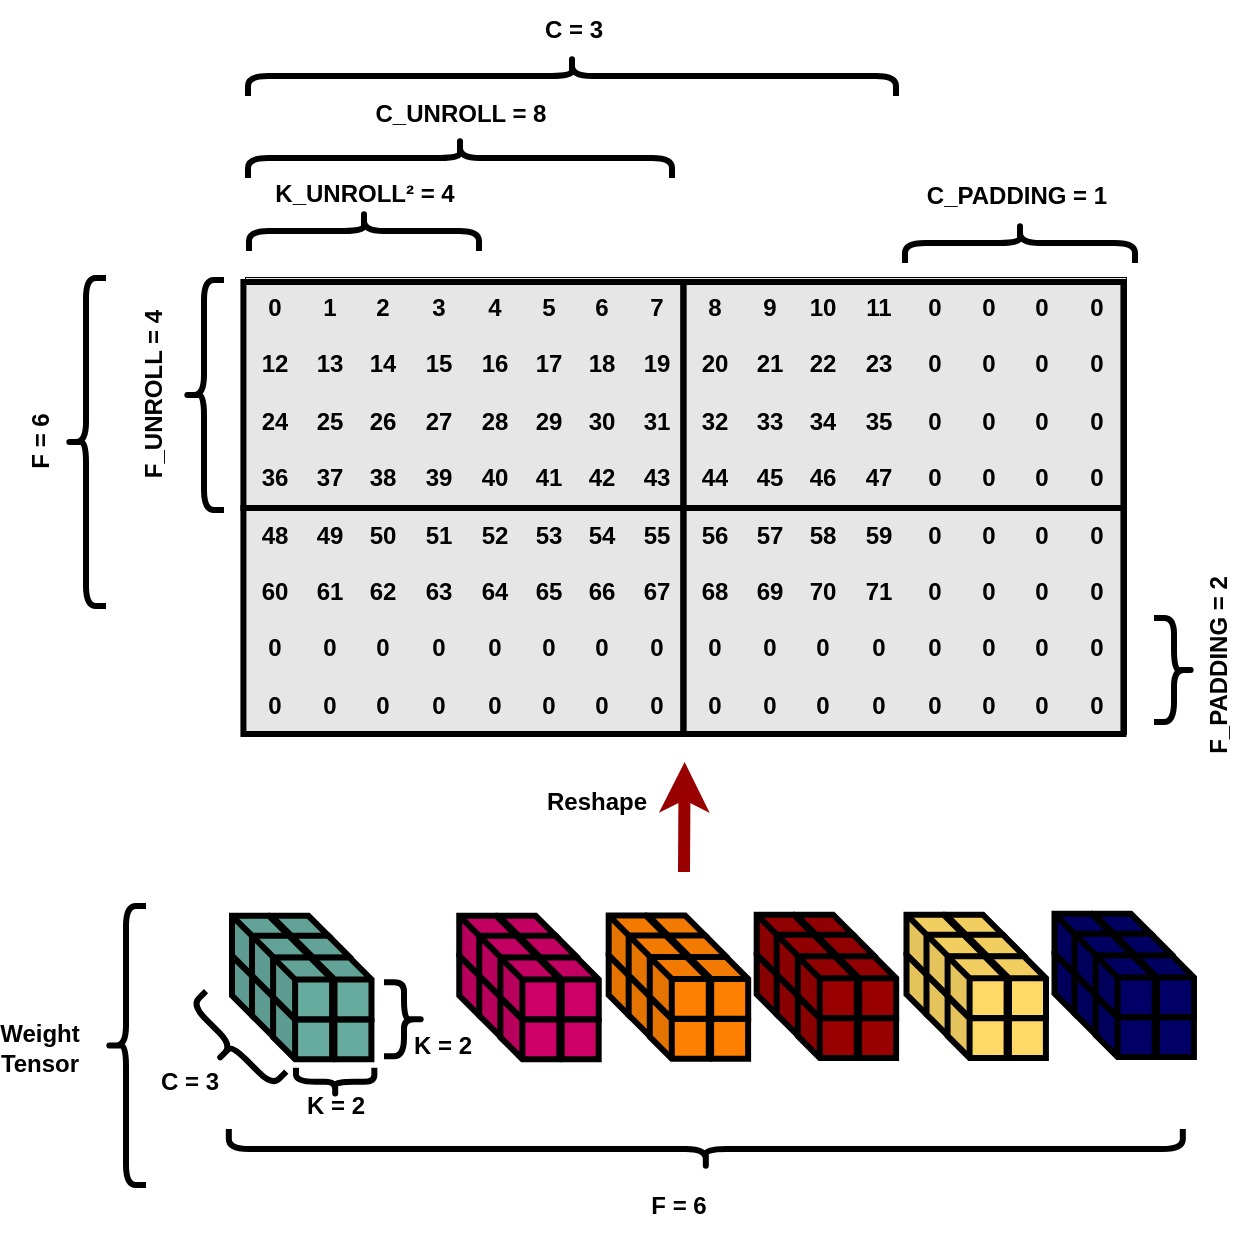<mxfile>
    <diagram id="HVPx8Y5HRNKZ4fJCoHhl" name="Page-1">
        <mxGraphModel dx="909" dy="1060" grid="1" gridSize="10" guides="1" tooltips="1" connect="1" arrows="1" fold="1" page="1" pageScale="1" pageWidth="850" pageHeight="1100" math="0" shadow="0">
            <root>
                <mxCell id="0"/>
                <mxCell id="1" parent="0"/>
                <mxCell id="2" value="" style="shape=cube;whiteSpace=wrap;html=1;boundedLbl=1;backgroundOutline=1;darkOpacity=0.05;darkOpacity2=0.1;strokeColor=default;strokeWidth=3;fillColor=#67AB9F;size=11;fontStyle=1" parent="1" vertex="1">
                    <mxGeometry x="225.66" y="683.94" width="29.5" height="30.82" as="geometry"/>
                </mxCell>
                <mxCell id="3" value="" style="shape=cube;whiteSpace=wrap;html=1;boundedLbl=1;backgroundOutline=1;darkOpacity=0.05;darkOpacity2=0.1;strokeColor=default;strokeWidth=3;fillColor=#67AB9F;size=11;fontStyle=1" parent="1" vertex="1">
                    <mxGeometry x="206.0" y="683.94" width="29.5" height="30.82" as="geometry"/>
                </mxCell>
                <mxCell id="4" value="" style="shape=cube;whiteSpace=wrap;html=1;boundedLbl=1;backgroundOutline=1;darkOpacity=0.05;darkOpacity2=0.1;strokeColor=default;strokeWidth=3;fillColor=#67AB9F;size=11;fontStyle=1" parent="1" vertex="1">
                    <mxGeometry x="225.7" y="663.93" width="29.5" height="30.82" as="geometry"/>
                </mxCell>
                <mxCell id="5" value="" style="shape=cube;whiteSpace=wrap;html=1;boundedLbl=1;backgroundOutline=1;darkOpacity=0.05;darkOpacity2=0.1;strokeColor=default;strokeWidth=3;fillColor=#67AB9F;size=11;fontStyle=1" parent="1" vertex="1">
                    <mxGeometry x="206.0" y="663.93" width="29.5" height="30.82" as="geometry"/>
                </mxCell>
                <mxCell id="6" value="" style="shape=cube;whiteSpace=wrap;html=1;boundedLbl=1;backgroundOutline=1;darkOpacity=0.05;darkOpacity2=0.1;strokeColor=default;strokeWidth=3;fillColor=#67AB9F;size=11;fontStyle=1" parent="1" vertex="1">
                    <mxGeometry x="235.66" y="693.94" width="29.5" height="30.82" as="geometry"/>
                </mxCell>
                <mxCell id="7" value="" style="shape=cube;whiteSpace=wrap;html=1;boundedLbl=1;backgroundOutline=1;darkOpacity=0.05;darkOpacity2=0.1;strokeColor=default;strokeWidth=3;fillColor=#67AB9F;size=11;fontStyle=1" parent="1" vertex="1">
                    <mxGeometry x="216.0" y="693.94" width="29.5" height="30.82" as="geometry"/>
                </mxCell>
                <mxCell id="8" value="" style="shape=cube;whiteSpace=wrap;html=1;boundedLbl=1;backgroundOutline=1;darkOpacity=0.05;darkOpacity2=0.1;strokeColor=default;strokeWidth=3;fillColor=#67AB9F;size=11;fontStyle=1" parent="1" vertex="1">
                    <mxGeometry x="235.7" y="673.93" width="29.5" height="30.82" as="geometry"/>
                </mxCell>
                <mxCell id="9" value="" style="shape=cube;whiteSpace=wrap;html=1;boundedLbl=1;backgroundOutline=1;darkOpacity=0.05;darkOpacity2=0.1;strokeColor=default;strokeWidth=3;fillColor=#67AB9F;size=11;fontStyle=1" parent="1" vertex="1">
                    <mxGeometry x="216.0" y="673.93" width="29.5" height="30.82" as="geometry"/>
                </mxCell>
                <mxCell id="10" value="" style="shape=table;html=1;whiteSpace=wrap;startSize=0;container=1;collapsible=0;childLayout=tableLayout;strokeWidth=1;fontStyle=1;fillColor=#E6E6E6;" parent="1" vertex="1">
                    <mxGeometry x="213" y="345" width="440" height="228" as="geometry"/>
                </mxCell>
                <mxCell id="11" style="shape=partialRectangle;html=1;whiteSpace=wrap;collapsible=0;dropTarget=0;pointerEvents=0;fillColor=#E6E6E6;top=0;left=0;bottom=0;right=0;points=[[0,0.5],[1,0.5]];portConstraint=eastwest;strokeWidth=1;fontStyle=1" parent="10" vertex="1">
                    <mxGeometry width="440" height="29" as="geometry"/>
                </mxCell>
                <mxCell id="12" value="0" style="shape=partialRectangle;html=1;whiteSpace=wrap;connectable=0;fillColor=#E6E6E6;top=0;left=0;bottom=0;right=0;overflow=hidden;pointerEvents=1;strokeWidth=1;strokeColor=#CCFF99;fontStyle=1" parent="11" vertex="1">
                    <mxGeometry width="29" height="29" as="geometry">
                        <mxRectangle width="29" height="29" as="alternateBounds"/>
                    </mxGeometry>
                </mxCell>
                <mxCell id="13" value="1" style="shape=partialRectangle;html=1;whiteSpace=wrap;connectable=0;fillColor=#E6E6E6;top=0;left=0;bottom=0;right=0;overflow=hidden;pointerEvents=1;strokeWidth=1;fontStyle=1" parent="11" vertex="1">
                    <mxGeometry x="29" width="26" height="29" as="geometry">
                        <mxRectangle width="26" height="29" as="alternateBounds"/>
                    </mxGeometry>
                </mxCell>
                <mxCell id="14" value="2" style="shape=partialRectangle;html=1;whiteSpace=wrap;connectable=0;fillColor=#E6E6E6;top=0;left=0;bottom=0;right=0;overflow=hidden;pointerEvents=1;strokeWidth=1;fontStyle=1" parent="11" vertex="1">
                    <mxGeometry x="55" width="27" height="29" as="geometry">
                        <mxRectangle width="27" height="29" as="alternateBounds"/>
                    </mxGeometry>
                </mxCell>
                <mxCell id="15" value="3" style="shape=partialRectangle;html=1;whiteSpace=wrap;connectable=0;fillColor=#E6E6E6;top=0;left=0;bottom=0;right=0;overflow=hidden;pointerEvents=1;strokeWidth=1;fontStyle=1" parent="11" vertex="1">
                    <mxGeometry x="82" width="29" height="29" as="geometry">
                        <mxRectangle width="29" height="29" as="alternateBounds"/>
                    </mxGeometry>
                </mxCell>
                <mxCell id="16" value="4" style="shape=partialRectangle;html=1;whiteSpace=wrap;connectable=0;fillColor=#E6E6E6;top=0;left=0;bottom=0;right=0;overflow=hidden;pointerEvents=1;strokeWidth=1;fontStyle=1" parent="11" vertex="1">
                    <mxGeometry x="111" width="27" height="29" as="geometry">
                        <mxRectangle width="27" height="29" as="alternateBounds"/>
                    </mxGeometry>
                </mxCell>
                <mxCell id="17" value="5" style="shape=partialRectangle;html=1;whiteSpace=wrap;connectable=0;fillColor=#E6E6E6;top=0;left=0;bottom=0;right=0;overflow=hidden;pointerEvents=1;strokeWidth=1;fontStyle=1" parent="11" vertex="1">
                    <mxGeometry x="138" width="27" height="29" as="geometry">
                        <mxRectangle width="27" height="29" as="alternateBounds"/>
                    </mxGeometry>
                </mxCell>
                <mxCell id="18" value="6" style="shape=partialRectangle;html=1;whiteSpace=wrap;connectable=0;fillColor=#E6E6E6;top=0;left=0;bottom=0;right=0;overflow=hidden;pointerEvents=1;strokeWidth=1;fontStyle=1" parent="11" vertex="1">
                    <mxGeometry x="165" width="26" height="29" as="geometry">
                        <mxRectangle width="26" height="29" as="alternateBounds"/>
                    </mxGeometry>
                </mxCell>
                <mxCell id="19" value="7" style="shape=partialRectangle;html=1;whiteSpace=wrap;connectable=0;fillColor=#E6E6E6;top=0;left=0;bottom=0;right=0;overflow=hidden;pointerEvents=1;strokeWidth=1;fontStyle=1" parent="11" vertex="1">
                    <mxGeometry x="191" width="29" height="29" as="geometry">
                        <mxRectangle width="29" height="29" as="alternateBounds"/>
                    </mxGeometry>
                </mxCell>
                <mxCell id="20" value="8" style="shape=partialRectangle;html=1;whiteSpace=wrap;connectable=0;fillColor=#E6E6E6;top=0;left=0;bottom=0;right=0;overflow=hidden;pointerEvents=1;strokeWidth=1;fontStyle=1" parent="11" vertex="1">
                    <mxGeometry x="220" width="29" height="29" as="geometry">
                        <mxRectangle width="29" height="29" as="alternateBounds"/>
                    </mxGeometry>
                </mxCell>
                <mxCell id="21" value="9" style="shape=partialRectangle;html=1;whiteSpace=wrap;connectable=0;fillColor=#E6E6E6;top=0;left=0;bottom=0;right=0;overflow=hidden;pointerEvents=1;strokeWidth=1;fontStyle=1" parent="11" vertex="1">
                    <mxGeometry x="249" width="26" height="29" as="geometry">
                        <mxRectangle width="26" height="29" as="alternateBounds"/>
                    </mxGeometry>
                </mxCell>
                <mxCell id="22" value="10" style="shape=partialRectangle;html=1;whiteSpace=wrap;connectable=0;fillColor=#E6E6E6;top=0;left=0;bottom=0;right=0;overflow=hidden;pointerEvents=1;strokeWidth=1;fontStyle=1" parent="11" vertex="1">
                    <mxGeometry x="275" width="27" height="29" as="geometry">
                        <mxRectangle width="27" height="29" as="alternateBounds"/>
                    </mxGeometry>
                </mxCell>
                <mxCell id="23" value="11" style="shape=partialRectangle;html=1;whiteSpace=wrap;connectable=0;fillColor=#E6E6E6;top=0;left=0;bottom=0;right=0;overflow=hidden;pointerEvents=1;strokeWidth=1;fontStyle=1" parent="11" vertex="1">
                    <mxGeometry x="302" width="29" height="29" as="geometry">
                        <mxRectangle width="29" height="29" as="alternateBounds"/>
                    </mxGeometry>
                </mxCell>
                <mxCell id="24" value="0" style="shape=partialRectangle;html=1;whiteSpace=wrap;connectable=0;fillColor=#E6E6E6;top=0;left=0;bottom=0;right=0;overflow=hidden;pointerEvents=1;strokeWidth=1;fontStyle=1" parent="11" vertex="1">
                    <mxGeometry x="331" width="27" height="29" as="geometry">
                        <mxRectangle width="27" height="29" as="alternateBounds"/>
                    </mxGeometry>
                </mxCell>
                <mxCell id="25" value="0" style="shape=partialRectangle;html=1;whiteSpace=wrap;connectable=0;fillColor=#E6E6E6;top=0;left=0;bottom=0;right=0;overflow=hidden;pointerEvents=1;strokeWidth=1;fontStyle=1" parent="11" vertex="1">
                    <mxGeometry x="358" width="27" height="29" as="geometry">
                        <mxRectangle width="27" height="29" as="alternateBounds"/>
                    </mxGeometry>
                </mxCell>
                <mxCell id="26" value="0" style="shape=partialRectangle;html=1;whiteSpace=wrap;connectable=0;fillColor=#E6E6E6;top=0;left=0;bottom=0;right=0;overflow=hidden;pointerEvents=1;strokeWidth=1;fontStyle=1" parent="11" vertex="1">
                    <mxGeometry x="385" width="26" height="29" as="geometry">
                        <mxRectangle width="26" height="29" as="alternateBounds"/>
                    </mxGeometry>
                </mxCell>
                <mxCell id="27" value="0" style="shape=partialRectangle;html=1;whiteSpace=wrap;connectable=0;fillColor=#E6E6E6;top=0;left=0;bottom=0;right=0;overflow=hidden;pointerEvents=1;strokeWidth=1;fontStyle=1" parent="11" vertex="1">
                    <mxGeometry x="411" width="29" height="29" as="geometry">
                        <mxRectangle width="29" height="29" as="alternateBounds"/>
                    </mxGeometry>
                </mxCell>
                <mxCell id="28" style="shape=partialRectangle;html=1;whiteSpace=wrap;collapsible=0;dropTarget=0;pointerEvents=0;fillColor=#E6E6E6;top=0;left=0;bottom=0;right=0;points=[[0,0.5],[1,0.5]];portConstraint=eastwest;strokeWidth=1;fontStyle=1" parent="10" vertex="1">
                    <mxGeometry y="29" width="440" height="28" as="geometry"/>
                </mxCell>
                <mxCell id="29" value="12" style="shape=partialRectangle;html=1;whiteSpace=wrap;connectable=0;fillColor=#E6E6E6;top=0;left=0;bottom=0;right=0;overflow=hidden;pointerEvents=1;strokeWidth=1;fontStyle=1" parent="28" vertex="1">
                    <mxGeometry width="29" height="28" as="geometry">
                        <mxRectangle width="29" height="28" as="alternateBounds"/>
                    </mxGeometry>
                </mxCell>
                <mxCell id="30" value="13" style="shape=partialRectangle;html=1;whiteSpace=wrap;connectable=0;fillColor=#E6E6E6;top=0;left=0;bottom=0;right=0;overflow=hidden;pointerEvents=1;strokeWidth=1;fontStyle=1" parent="28" vertex="1">
                    <mxGeometry x="29" width="26" height="28" as="geometry">
                        <mxRectangle width="26" height="28" as="alternateBounds"/>
                    </mxGeometry>
                </mxCell>
                <mxCell id="31" value="14" style="shape=partialRectangle;html=1;whiteSpace=wrap;connectable=0;fillColor=#E6E6E6;top=0;left=0;bottom=0;right=0;overflow=hidden;pointerEvents=1;strokeWidth=1;fontStyle=1" parent="28" vertex="1">
                    <mxGeometry x="55" width="27" height="28" as="geometry">
                        <mxRectangle width="27" height="28" as="alternateBounds"/>
                    </mxGeometry>
                </mxCell>
                <mxCell id="32" value="15" style="shape=partialRectangle;html=1;whiteSpace=wrap;connectable=0;fillColor=#E6E6E6;top=0;left=0;bottom=0;right=0;overflow=hidden;pointerEvents=1;strokeWidth=1;fontStyle=1" parent="28" vertex="1">
                    <mxGeometry x="82" width="29" height="28" as="geometry">
                        <mxRectangle width="29" height="28" as="alternateBounds"/>
                    </mxGeometry>
                </mxCell>
                <mxCell id="33" value="16" style="shape=partialRectangle;html=1;whiteSpace=wrap;connectable=0;fillColor=#E6E6E6;top=0;left=0;bottom=0;right=0;overflow=hidden;pointerEvents=1;strokeWidth=1;fontStyle=1" parent="28" vertex="1">
                    <mxGeometry x="111" width="27" height="28" as="geometry">
                        <mxRectangle width="27" height="28" as="alternateBounds"/>
                    </mxGeometry>
                </mxCell>
                <mxCell id="34" value="17" style="shape=partialRectangle;html=1;whiteSpace=wrap;connectable=0;fillColor=#E6E6E6;top=0;left=0;bottom=0;right=0;overflow=hidden;pointerEvents=1;strokeWidth=1;fontStyle=1" parent="28" vertex="1">
                    <mxGeometry x="138" width="27" height="28" as="geometry">
                        <mxRectangle width="27" height="28" as="alternateBounds"/>
                    </mxGeometry>
                </mxCell>
                <mxCell id="35" value="18" style="shape=partialRectangle;html=1;whiteSpace=wrap;connectable=0;fillColor=#E6E6E6;top=0;left=0;bottom=0;right=0;overflow=hidden;pointerEvents=1;strokeWidth=1;fontStyle=1" parent="28" vertex="1">
                    <mxGeometry x="165" width="26" height="28" as="geometry">
                        <mxRectangle width="26" height="28" as="alternateBounds"/>
                    </mxGeometry>
                </mxCell>
                <mxCell id="36" value="19" style="shape=partialRectangle;html=1;whiteSpace=wrap;connectable=0;fillColor=#E6E6E6;top=0;left=0;bottom=0;right=0;overflow=hidden;pointerEvents=1;strokeWidth=1;fontStyle=1" parent="28" vertex="1">
                    <mxGeometry x="191" width="29" height="28" as="geometry">
                        <mxRectangle width="29" height="28" as="alternateBounds"/>
                    </mxGeometry>
                </mxCell>
                <mxCell id="37" value="20" style="shape=partialRectangle;html=1;whiteSpace=wrap;connectable=0;fillColor=#E6E6E6;top=0;left=0;bottom=0;right=0;overflow=hidden;pointerEvents=1;strokeWidth=1;fontStyle=1" parent="28" vertex="1">
                    <mxGeometry x="220" width="29" height="28" as="geometry">
                        <mxRectangle width="29" height="28" as="alternateBounds"/>
                    </mxGeometry>
                </mxCell>
                <mxCell id="38" value="21" style="shape=partialRectangle;html=1;whiteSpace=wrap;connectable=0;fillColor=#E6E6E6;top=0;left=0;bottom=0;right=0;overflow=hidden;pointerEvents=1;strokeWidth=1;fontStyle=1" parent="28" vertex="1">
                    <mxGeometry x="249" width="26" height="28" as="geometry">
                        <mxRectangle width="26" height="28" as="alternateBounds"/>
                    </mxGeometry>
                </mxCell>
                <mxCell id="39" value="22" style="shape=partialRectangle;html=1;whiteSpace=wrap;connectable=0;fillColor=#E6E6E6;top=0;left=0;bottom=0;right=0;overflow=hidden;pointerEvents=1;strokeWidth=1;fontStyle=1" parent="28" vertex="1">
                    <mxGeometry x="275" width="27" height="28" as="geometry">
                        <mxRectangle width="27" height="28" as="alternateBounds"/>
                    </mxGeometry>
                </mxCell>
                <mxCell id="40" value="23" style="shape=partialRectangle;html=1;whiteSpace=wrap;connectable=0;fillColor=#E6E6E6;top=0;left=0;bottom=0;right=0;overflow=hidden;pointerEvents=1;strokeWidth=1;fontStyle=1" parent="28" vertex="1">
                    <mxGeometry x="302" width="29" height="28" as="geometry">
                        <mxRectangle width="29" height="28" as="alternateBounds"/>
                    </mxGeometry>
                </mxCell>
                <mxCell id="41" value="0" style="shape=partialRectangle;html=1;whiteSpace=wrap;connectable=0;fillColor=#E6E6E6;top=0;left=0;bottom=0;right=0;overflow=hidden;pointerEvents=1;strokeWidth=1;fontStyle=1" parent="28" vertex="1">
                    <mxGeometry x="331" width="27" height="28" as="geometry">
                        <mxRectangle width="27" height="28" as="alternateBounds"/>
                    </mxGeometry>
                </mxCell>
                <mxCell id="42" value="0" style="shape=partialRectangle;html=1;whiteSpace=wrap;connectable=0;fillColor=#E6E6E6;top=0;left=0;bottom=0;right=0;overflow=hidden;pointerEvents=1;strokeWidth=1;fontStyle=1" parent="28" vertex="1">
                    <mxGeometry x="358" width="27" height="28" as="geometry">
                        <mxRectangle width="27" height="28" as="alternateBounds"/>
                    </mxGeometry>
                </mxCell>
                <mxCell id="43" value="0" style="shape=partialRectangle;html=1;whiteSpace=wrap;connectable=0;fillColor=#E6E6E6;top=0;left=0;bottom=0;right=0;overflow=hidden;pointerEvents=1;strokeWidth=1;fontStyle=1" parent="28" vertex="1">
                    <mxGeometry x="385" width="26" height="28" as="geometry">
                        <mxRectangle width="26" height="28" as="alternateBounds"/>
                    </mxGeometry>
                </mxCell>
                <mxCell id="44" value="0" style="shape=partialRectangle;html=1;whiteSpace=wrap;connectable=0;fillColor=#E6E6E6;top=0;left=0;bottom=0;right=0;overflow=hidden;pointerEvents=1;strokeWidth=1;fontStyle=1" parent="28" vertex="1">
                    <mxGeometry x="411" width="29" height="28" as="geometry">
                        <mxRectangle width="29" height="28" as="alternateBounds"/>
                    </mxGeometry>
                </mxCell>
                <mxCell id="45" style="shape=partialRectangle;html=1;whiteSpace=wrap;collapsible=0;dropTarget=0;pointerEvents=0;fillColor=#E6E6E6;top=0;left=0;bottom=0;right=0;points=[[0,0.5],[1,0.5]];portConstraint=eastwest;strokeWidth=1;fontStyle=1" parent="10" vertex="1">
                    <mxGeometry y="57" width="440" height="29" as="geometry"/>
                </mxCell>
                <mxCell id="46" value="24" style="shape=partialRectangle;html=1;whiteSpace=wrap;connectable=0;fillColor=#E6E6E6;top=0;left=0;bottom=0;right=0;overflow=hidden;pointerEvents=1;strokeWidth=1;fontStyle=1" parent="45" vertex="1">
                    <mxGeometry width="29" height="29" as="geometry">
                        <mxRectangle width="29" height="29" as="alternateBounds"/>
                    </mxGeometry>
                </mxCell>
                <mxCell id="47" value="25" style="shape=partialRectangle;html=1;whiteSpace=wrap;connectable=0;fillColor=#E6E6E6;top=0;left=0;bottom=0;right=0;overflow=hidden;pointerEvents=1;strokeWidth=1;fontStyle=1" parent="45" vertex="1">
                    <mxGeometry x="29" width="26" height="29" as="geometry">
                        <mxRectangle width="26" height="29" as="alternateBounds"/>
                    </mxGeometry>
                </mxCell>
                <mxCell id="48" value="26" style="shape=partialRectangle;html=1;whiteSpace=wrap;connectable=0;fillColor=#E6E6E6;top=0;left=0;bottom=0;right=0;overflow=hidden;pointerEvents=1;strokeWidth=1;fontStyle=1" parent="45" vertex="1">
                    <mxGeometry x="55" width="27" height="29" as="geometry">
                        <mxRectangle width="27" height="29" as="alternateBounds"/>
                    </mxGeometry>
                </mxCell>
                <mxCell id="49" value="27" style="shape=partialRectangle;html=1;whiteSpace=wrap;connectable=0;fillColor=#E6E6E6;top=0;left=0;bottom=0;right=0;overflow=hidden;pointerEvents=1;strokeWidth=1;fontStyle=1" parent="45" vertex="1">
                    <mxGeometry x="82" width="29" height="29" as="geometry">
                        <mxRectangle width="29" height="29" as="alternateBounds"/>
                    </mxGeometry>
                </mxCell>
                <mxCell id="50" value="28" style="shape=partialRectangle;html=1;whiteSpace=wrap;connectable=0;fillColor=#E6E6E6;top=0;left=0;bottom=0;right=0;overflow=hidden;pointerEvents=1;strokeWidth=1;fontStyle=1" parent="45" vertex="1">
                    <mxGeometry x="111" width="27" height="29" as="geometry">
                        <mxRectangle width="27" height="29" as="alternateBounds"/>
                    </mxGeometry>
                </mxCell>
                <mxCell id="51" value="29" style="shape=partialRectangle;html=1;whiteSpace=wrap;connectable=0;fillColor=#E6E6E6;top=0;left=0;bottom=0;right=0;overflow=hidden;pointerEvents=1;strokeWidth=1;fontStyle=1" parent="45" vertex="1">
                    <mxGeometry x="138" width="27" height="29" as="geometry">
                        <mxRectangle width="27" height="29" as="alternateBounds"/>
                    </mxGeometry>
                </mxCell>
                <mxCell id="52" value="30" style="shape=partialRectangle;html=1;whiteSpace=wrap;connectable=0;fillColor=#E6E6E6;top=0;left=0;bottom=0;right=0;overflow=hidden;pointerEvents=1;strokeWidth=1;fontStyle=1" parent="45" vertex="1">
                    <mxGeometry x="165" width="26" height="29" as="geometry">
                        <mxRectangle width="26" height="29" as="alternateBounds"/>
                    </mxGeometry>
                </mxCell>
                <mxCell id="53" value="31" style="shape=partialRectangle;html=1;whiteSpace=wrap;connectable=0;fillColor=#E6E6E6;top=0;left=0;bottom=0;right=0;overflow=hidden;pointerEvents=1;strokeWidth=1;fontStyle=1" parent="45" vertex="1">
                    <mxGeometry x="191" width="29" height="29" as="geometry">
                        <mxRectangle width="29" height="29" as="alternateBounds"/>
                    </mxGeometry>
                </mxCell>
                <mxCell id="54" value="32" style="shape=partialRectangle;html=1;whiteSpace=wrap;connectable=0;fillColor=#E6E6E6;top=0;left=0;bottom=0;right=0;overflow=hidden;pointerEvents=1;strokeWidth=1;fontStyle=1" parent="45" vertex="1">
                    <mxGeometry x="220" width="29" height="29" as="geometry">
                        <mxRectangle width="29" height="29" as="alternateBounds"/>
                    </mxGeometry>
                </mxCell>
                <mxCell id="55" value="33" style="shape=partialRectangle;html=1;whiteSpace=wrap;connectable=0;fillColor=#E6E6E6;top=0;left=0;bottom=0;right=0;overflow=hidden;pointerEvents=1;strokeWidth=1;fontStyle=1" parent="45" vertex="1">
                    <mxGeometry x="249" width="26" height="29" as="geometry">
                        <mxRectangle width="26" height="29" as="alternateBounds"/>
                    </mxGeometry>
                </mxCell>
                <mxCell id="56" value="34" style="shape=partialRectangle;html=1;whiteSpace=wrap;connectable=0;fillColor=#E6E6E6;top=0;left=0;bottom=0;right=0;overflow=hidden;pointerEvents=1;strokeWidth=1;fontStyle=1" parent="45" vertex="1">
                    <mxGeometry x="275" width="27" height="29" as="geometry">
                        <mxRectangle width="27" height="29" as="alternateBounds"/>
                    </mxGeometry>
                </mxCell>
                <mxCell id="57" value="35" style="shape=partialRectangle;html=1;whiteSpace=wrap;connectable=0;fillColor=#E6E6E6;top=0;left=0;bottom=0;right=0;overflow=hidden;pointerEvents=1;strokeWidth=1;fontStyle=1" parent="45" vertex="1">
                    <mxGeometry x="302" width="29" height="29" as="geometry">
                        <mxRectangle width="29" height="29" as="alternateBounds"/>
                    </mxGeometry>
                </mxCell>
                <mxCell id="58" value="0" style="shape=partialRectangle;html=1;whiteSpace=wrap;connectable=0;fillColor=#E6E6E6;top=0;left=0;bottom=0;right=0;overflow=hidden;pointerEvents=1;strokeWidth=1;fontStyle=1" parent="45" vertex="1">
                    <mxGeometry x="331" width="27" height="29" as="geometry">
                        <mxRectangle width="27" height="29" as="alternateBounds"/>
                    </mxGeometry>
                </mxCell>
                <mxCell id="59" value="0" style="shape=partialRectangle;html=1;whiteSpace=wrap;connectable=0;fillColor=#E6E6E6;top=0;left=0;bottom=0;right=0;overflow=hidden;pointerEvents=1;strokeWidth=1;fontStyle=1" parent="45" vertex="1">
                    <mxGeometry x="358" width="27" height="29" as="geometry">
                        <mxRectangle width="27" height="29" as="alternateBounds"/>
                    </mxGeometry>
                </mxCell>
                <mxCell id="60" value="0" style="shape=partialRectangle;html=1;whiteSpace=wrap;connectable=0;fillColor=#E6E6E6;top=0;left=0;bottom=0;right=0;overflow=hidden;pointerEvents=1;strokeWidth=1;fontStyle=1" parent="45" vertex="1">
                    <mxGeometry x="385" width="26" height="29" as="geometry">
                        <mxRectangle width="26" height="29" as="alternateBounds"/>
                    </mxGeometry>
                </mxCell>
                <mxCell id="61" value="0" style="shape=partialRectangle;html=1;whiteSpace=wrap;connectable=0;fillColor=#E6E6E6;top=0;left=0;bottom=0;right=0;overflow=hidden;pointerEvents=1;strokeWidth=1;fontStyle=1" parent="45" vertex="1">
                    <mxGeometry x="411" width="29" height="29" as="geometry">
                        <mxRectangle width="29" height="29" as="alternateBounds"/>
                    </mxGeometry>
                </mxCell>
                <mxCell id="62" style="shape=partialRectangle;html=1;whiteSpace=wrap;collapsible=0;dropTarget=0;pointerEvents=0;fillColor=#E6E6E6;top=0;left=0;bottom=0;right=0;points=[[0,0.5],[1,0.5]];portConstraint=eastwest;strokeWidth=1;fontStyle=1" parent="10" vertex="1">
                    <mxGeometry y="86" width="440" height="28" as="geometry"/>
                </mxCell>
                <mxCell id="63" value="36" style="shape=partialRectangle;html=1;whiteSpace=wrap;connectable=0;fillColor=#E6E6E6;top=0;left=0;bottom=0;right=0;overflow=hidden;pointerEvents=1;strokeWidth=1;fontStyle=1" parent="62" vertex="1">
                    <mxGeometry width="29" height="28" as="geometry">
                        <mxRectangle width="29" height="28" as="alternateBounds"/>
                    </mxGeometry>
                </mxCell>
                <mxCell id="64" value="37" style="shape=partialRectangle;html=1;whiteSpace=wrap;connectable=0;fillColor=#E6E6E6;top=0;left=0;bottom=0;right=0;overflow=hidden;pointerEvents=1;strokeWidth=1;fontStyle=1" parent="62" vertex="1">
                    <mxGeometry x="29" width="26" height="28" as="geometry">
                        <mxRectangle width="26" height="28" as="alternateBounds"/>
                    </mxGeometry>
                </mxCell>
                <mxCell id="65" value="38" style="shape=partialRectangle;html=1;whiteSpace=wrap;connectable=0;fillColor=#E6E6E6;top=0;left=0;bottom=0;right=0;overflow=hidden;pointerEvents=1;strokeWidth=1;fontStyle=1" parent="62" vertex="1">
                    <mxGeometry x="55" width="27" height="28" as="geometry">
                        <mxRectangle width="27" height="28" as="alternateBounds"/>
                    </mxGeometry>
                </mxCell>
                <mxCell id="66" value="39" style="shape=partialRectangle;html=1;whiteSpace=wrap;connectable=0;fillColor=#E6E6E6;top=0;left=0;bottom=0;right=0;overflow=hidden;pointerEvents=1;strokeWidth=1;fontStyle=1" parent="62" vertex="1">
                    <mxGeometry x="82" width="29" height="28" as="geometry">
                        <mxRectangle width="29" height="28" as="alternateBounds"/>
                    </mxGeometry>
                </mxCell>
                <mxCell id="67" value="40" style="shape=partialRectangle;html=1;whiteSpace=wrap;connectable=0;fillColor=#E6E6E6;top=0;left=0;bottom=0;right=0;overflow=hidden;pointerEvents=1;strokeWidth=1;fontStyle=1" parent="62" vertex="1">
                    <mxGeometry x="111" width="27" height="28" as="geometry">
                        <mxRectangle width="27" height="28" as="alternateBounds"/>
                    </mxGeometry>
                </mxCell>
                <mxCell id="68" value="41" style="shape=partialRectangle;html=1;whiteSpace=wrap;connectable=0;fillColor=#E6E6E6;top=0;left=0;bottom=0;right=0;overflow=hidden;pointerEvents=1;strokeWidth=1;fontStyle=1" parent="62" vertex="1">
                    <mxGeometry x="138" width="27" height="28" as="geometry">
                        <mxRectangle width="27" height="28" as="alternateBounds"/>
                    </mxGeometry>
                </mxCell>
                <mxCell id="69" value="42" style="shape=partialRectangle;html=1;whiteSpace=wrap;connectable=0;fillColor=#E6E6E6;top=0;left=0;bottom=0;right=0;overflow=hidden;pointerEvents=1;strokeWidth=1;fontStyle=1" parent="62" vertex="1">
                    <mxGeometry x="165" width="26" height="28" as="geometry">
                        <mxRectangle width="26" height="28" as="alternateBounds"/>
                    </mxGeometry>
                </mxCell>
                <mxCell id="70" value="43" style="shape=partialRectangle;html=1;whiteSpace=wrap;connectable=0;fillColor=#E6E6E6;top=0;left=0;bottom=0;right=0;overflow=hidden;pointerEvents=1;strokeWidth=1;fontStyle=1" parent="62" vertex="1">
                    <mxGeometry x="191" width="29" height="28" as="geometry">
                        <mxRectangle width="29" height="28" as="alternateBounds"/>
                    </mxGeometry>
                </mxCell>
                <mxCell id="71" value="44" style="shape=partialRectangle;html=1;whiteSpace=wrap;connectable=0;fillColor=#E6E6E6;top=0;left=0;bottom=0;right=0;overflow=hidden;pointerEvents=1;strokeWidth=1;fontStyle=1" parent="62" vertex="1">
                    <mxGeometry x="220" width="29" height="28" as="geometry">
                        <mxRectangle width="29" height="28" as="alternateBounds"/>
                    </mxGeometry>
                </mxCell>
                <mxCell id="72" value="45" style="shape=partialRectangle;html=1;whiteSpace=wrap;connectable=0;fillColor=#E6E6E6;top=0;left=0;bottom=0;right=0;overflow=hidden;pointerEvents=1;strokeWidth=1;fontStyle=1" parent="62" vertex="1">
                    <mxGeometry x="249" width="26" height="28" as="geometry">
                        <mxRectangle width="26" height="28" as="alternateBounds"/>
                    </mxGeometry>
                </mxCell>
                <mxCell id="73" value="46" style="shape=partialRectangle;html=1;whiteSpace=wrap;connectable=0;fillColor=#E6E6E6;top=0;left=0;bottom=0;right=0;overflow=hidden;pointerEvents=1;strokeWidth=1;fontStyle=1" parent="62" vertex="1">
                    <mxGeometry x="275" width="27" height="28" as="geometry">
                        <mxRectangle width="27" height="28" as="alternateBounds"/>
                    </mxGeometry>
                </mxCell>
                <mxCell id="74" value="47" style="shape=partialRectangle;html=1;whiteSpace=wrap;connectable=0;fillColor=#E6E6E6;top=0;left=0;bottom=0;right=0;overflow=hidden;pointerEvents=1;strokeWidth=1;fontStyle=1" parent="62" vertex="1">
                    <mxGeometry x="302" width="29" height="28" as="geometry">
                        <mxRectangle width="29" height="28" as="alternateBounds"/>
                    </mxGeometry>
                </mxCell>
                <mxCell id="75" value="0" style="shape=partialRectangle;html=1;whiteSpace=wrap;connectable=0;fillColor=#E6E6E6;top=0;left=0;bottom=0;right=0;overflow=hidden;pointerEvents=1;strokeWidth=1;fontStyle=1" parent="62" vertex="1">
                    <mxGeometry x="331" width="27" height="28" as="geometry">
                        <mxRectangle width="27" height="28" as="alternateBounds"/>
                    </mxGeometry>
                </mxCell>
                <mxCell id="76" value="0" style="shape=partialRectangle;html=1;whiteSpace=wrap;connectable=0;fillColor=#E6E6E6;top=0;left=0;bottom=0;right=0;overflow=hidden;pointerEvents=1;strokeWidth=1;fontStyle=1" parent="62" vertex="1">
                    <mxGeometry x="358" width="27" height="28" as="geometry">
                        <mxRectangle width="27" height="28" as="alternateBounds"/>
                    </mxGeometry>
                </mxCell>
                <mxCell id="77" value="0" style="shape=partialRectangle;html=1;whiteSpace=wrap;connectable=0;fillColor=#E6E6E6;top=0;left=0;bottom=0;right=0;overflow=hidden;pointerEvents=1;strokeWidth=1;fontStyle=1" parent="62" vertex="1">
                    <mxGeometry x="385" width="26" height="28" as="geometry">
                        <mxRectangle width="26" height="28" as="alternateBounds"/>
                    </mxGeometry>
                </mxCell>
                <mxCell id="78" value="0" style="shape=partialRectangle;html=1;whiteSpace=wrap;connectable=0;fillColor=#E6E6E6;top=0;left=0;bottom=0;right=0;overflow=hidden;pointerEvents=1;strokeWidth=1;fontStyle=1" parent="62" vertex="1">
                    <mxGeometry x="411" width="29" height="28" as="geometry">
                        <mxRectangle width="29" height="28" as="alternateBounds"/>
                    </mxGeometry>
                </mxCell>
                <mxCell id="79" value="" style="shape=partialRectangle;html=1;whiteSpace=wrap;collapsible=0;dropTarget=0;pointerEvents=0;fillColor=#E6E6E6;top=0;left=0;bottom=0;right=0;points=[[0,0.5],[1,0.5]];portConstraint=eastwest;strokeWidth=1;fontStyle=1" parent="10" vertex="1">
                    <mxGeometry y="114" width="440" height="29" as="geometry"/>
                </mxCell>
                <mxCell id="80" value="48" style="shape=partialRectangle;html=1;whiteSpace=wrap;connectable=0;fillColor=#E6E6E6;top=0;left=0;bottom=0;right=0;overflow=hidden;pointerEvents=1;strokeWidth=1;fontStyle=1" parent="79" vertex="1">
                    <mxGeometry width="29" height="29" as="geometry">
                        <mxRectangle width="29" height="29" as="alternateBounds"/>
                    </mxGeometry>
                </mxCell>
                <mxCell id="81" value="49" style="shape=partialRectangle;html=1;whiteSpace=wrap;connectable=0;fillColor=#E6E6E6;top=0;left=0;bottom=0;right=0;overflow=hidden;pointerEvents=1;strokeWidth=1;fontStyle=1" parent="79" vertex="1">
                    <mxGeometry x="29" width="26" height="29" as="geometry">
                        <mxRectangle width="26" height="29" as="alternateBounds"/>
                    </mxGeometry>
                </mxCell>
                <mxCell id="82" value="50" style="shape=partialRectangle;html=1;whiteSpace=wrap;connectable=0;fillColor=#E6E6E6;top=0;left=0;bottom=0;right=0;overflow=hidden;pointerEvents=1;strokeWidth=1;fontStyle=1" parent="79" vertex="1">
                    <mxGeometry x="55" width="27" height="29" as="geometry">
                        <mxRectangle width="27" height="29" as="alternateBounds"/>
                    </mxGeometry>
                </mxCell>
                <mxCell id="83" value="51" style="shape=partialRectangle;html=1;whiteSpace=wrap;connectable=0;fillColor=#E6E6E6;top=0;left=0;bottom=0;right=0;overflow=hidden;pointerEvents=1;strokeWidth=1;fontStyle=1" parent="79" vertex="1">
                    <mxGeometry x="82" width="29" height="29" as="geometry">
                        <mxRectangle width="29" height="29" as="alternateBounds"/>
                    </mxGeometry>
                </mxCell>
                <mxCell id="84" value="52" style="shape=partialRectangle;html=1;whiteSpace=wrap;connectable=0;fillColor=#E6E6E6;top=0;left=0;bottom=0;right=0;overflow=hidden;pointerEvents=1;strokeWidth=1;fontStyle=1" parent="79" vertex="1">
                    <mxGeometry x="111" width="27" height="29" as="geometry">
                        <mxRectangle width="27" height="29" as="alternateBounds"/>
                    </mxGeometry>
                </mxCell>
                <mxCell id="85" value="53" style="shape=partialRectangle;html=1;whiteSpace=wrap;connectable=0;fillColor=#E6E6E6;top=0;left=0;bottom=0;right=0;overflow=hidden;pointerEvents=1;strokeWidth=1;fontStyle=1" parent="79" vertex="1">
                    <mxGeometry x="138" width="27" height="29" as="geometry">
                        <mxRectangle width="27" height="29" as="alternateBounds"/>
                    </mxGeometry>
                </mxCell>
                <mxCell id="86" value="54" style="shape=partialRectangle;html=1;whiteSpace=wrap;connectable=0;fillColor=#E6E6E6;top=0;left=0;bottom=0;right=0;overflow=hidden;pointerEvents=1;strokeWidth=1;fontStyle=1" parent="79" vertex="1">
                    <mxGeometry x="165" width="26" height="29" as="geometry">
                        <mxRectangle width="26" height="29" as="alternateBounds"/>
                    </mxGeometry>
                </mxCell>
                <mxCell id="87" value="55" style="shape=partialRectangle;html=1;whiteSpace=wrap;connectable=0;fillColor=#E6E6E6;top=0;left=0;bottom=0;right=0;overflow=hidden;pointerEvents=1;strokeWidth=1;fontStyle=1" parent="79" vertex="1">
                    <mxGeometry x="191" width="29" height="29" as="geometry">
                        <mxRectangle width="29" height="29" as="alternateBounds"/>
                    </mxGeometry>
                </mxCell>
                <mxCell id="88" value="56" style="shape=partialRectangle;html=1;whiteSpace=wrap;connectable=0;fillColor=#E6E6E6;top=0;left=0;bottom=0;right=0;overflow=hidden;pointerEvents=1;strokeWidth=1;fontStyle=1" parent="79" vertex="1">
                    <mxGeometry x="220" width="29" height="29" as="geometry">
                        <mxRectangle width="29" height="29" as="alternateBounds"/>
                    </mxGeometry>
                </mxCell>
                <mxCell id="89" value="57" style="shape=partialRectangle;html=1;whiteSpace=wrap;connectable=0;fillColor=#E6E6E6;top=0;left=0;bottom=0;right=0;overflow=hidden;pointerEvents=1;strokeWidth=1;fontStyle=1" parent="79" vertex="1">
                    <mxGeometry x="249" width="26" height="29" as="geometry">
                        <mxRectangle width="26" height="29" as="alternateBounds"/>
                    </mxGeometry>
                </mxCell>
                <mxCell id="90" value="58" style="shape=partialRectangle;html=1;whiteSpace=wrap;connectable=0;fillColor=#E6E6E6;top=0;left=0;bottom=0;right=0;overflow=hidden;pointerEvents=1;strokeWidth=1;fontStyle=1" parent="79" vertex="1">
                    <mxGeometry x="275" width="27" height="29" as="geometry">
                        <mxRectangle width="27" height="29" as="alternateBounds"/>
                    </mxGeometry>
                </mxCell>
                <mxCell id="91" value="59" style="shape=partialRectangle;html=1;whiteSpace=wrap;connectable=0;fillColor=#E6E6E6;top=0;left=0;bottom=0;right=0;overflow=hidden;pointerEvents=1;strokeWidth=1;fontStyle=1" parent="79" vertex="1">
                    <mxGeometry x="302" width="29" height="29" as="geometry">
                        <mxRectangle width="29" height="29" as="alternateBounds"/>
                    </mxGeometry>
                </mxCell>
                <mxCell id="92" value="0" style="shape=partialRectangle;html=1;whiteSpace=wrap;connectable=0;fillColor=#E6E6E6;top=0;left=0;bottom=0;right=0;overflow=hidden;pointerEvents=1;strokeWidth=1;fontStyle=1" parent="79" vertex="1">
                    <mxGeometry x="331" width="27" height="29" as="geometry">
                        <mxRectangle width="27" height="29" as="alternateBounds"/>
                    </mxGeometry>
                </mxCell>
                <mxCell id="93" value="0" style="shape=partialRectangle;html=1;whiteSpace=wrap;connectable=0;fillColor=#E6E6E6;top=0;left=0;bottom=0;right=0;overflow=hidden;pointerEvents=1;strokeWidth=1;fontStyle=1" parent="79" vertex="1">
                    <mxGeometry x="358" width="27" height="29" as="geometry">
                        <mxRectangle width="27" height="29" as="alternateBounds"/>
                    </mxGeometry>
                </mxCell>
                <mxCell id="94" value="0" style="shape=partialRectangle;html=1;whiteSpace=wrap;connectable=0;fillColor=#E6E6E6;top=0;left=0;bottom=0;right=0;overflow=hidden;pointerEvents=1;strokeWidth=1;fontStyle=1" parent="79" vertex="1">
                    <mxGeometry x="385" width="26" height="29" as="geometry">
                        <mxRectangle width="26" height="29" as="alternateBounds"/>
                    </mxGeometry>
                </mxCell>
                <mxCell id="95" value="0" style="shape=partialRectangle;html=1;whiteSpace=wrap;connectable=0;fillColor=#E6E6E6;top=0;left=0;bottom=0;right=0;overflow=hidden;pointerEvents=1;strokeWidth=1;fontStyle=1" parent="79" vertex="1">
                    <mxGeometry x="411" width="29" height="29" as="geometry">
                        <mxRectangle width="29" height="29" as="alternateBounds"/>
                    </mxGeometry>
                </mxCell>
                <mxCell id="96" style="shape=partialRectangle;html=1;whiteSpace=wrap;collapsible=0;dropTarget=0;pointerEvents=0;fillColor=#E6E6E6;top=0;left=0;bottom=0;right=0;points=[[0,0.5],[1,0.5]];portConstraint=eastwest;strokeWidth=1;fontStyle=1" parent="10" vertex="1">
                    <mxGeometry y="143" width="440" height="28" as="geometry"/>
                </mxCell>
                <mxCell id="97" value="60" style="shape=partialRectangle;html=1;whiteSpace=wrap;connectable=0;fillColor=#E6E6E6;top=0;left=0;bottom=0;right=0;overflow=hidden;pointerEvents=1;strokeWidth=1;fontStyle=1" parent="96" vertex="1">
                    <mxGeometry width="29" height="28" as="geometry">
                        <mxRectangle width="29" height="28" as="alternateBounds"/>
                    </mxGeometry>
                </mxCell>
                <mxCell id="98" value="61" style="shape=partialRectangle;html=1;whiteSpace=wrap;connectable=0;fillColor=#E6E6E6;top=0;left=0;bottom=0;right=0;overflow=hidden;pointerEvents=1;strokeWidth=1;fontStyle=1" parent="96" vertex="1">
                    <mxGeometry x="29" width="26" height="28" as="geometry">
                        <mxRectangle width="26" height="28" as="alternateBounds"/>
                    </mxGeometry>
                </mxCell>
                <mxCell id="99" value="62" style="shape=partialRectangle;html=1;whiteSpace=wrap;connectable=0;fillColor=#E6E6E6;top=0;left=0;bottom=0;right=0;overflow=hidden;pointerEvents=1;strokeWidth=1;fontStyle=1" parent="96" vertex="1">
                    <mxGeometry x="55" width="27" height="28" as="geometry">
                        <mxRectangle width="27" height="28" as="alternateBounds"/>
                    </mxGeometry>
                </mxCell>
                <mxCell id="100" value="63" style="shape=partialRectangle;html=1;whiteSpace=wrap;connectable=0;fillColor=#E6E6E6;top=0;left=0;bottom=0;right=0;overflow=hidden;pointerEvents=1;strokeWidth=1;fontStyle=1" parent="96" vertex="1">
                    <mxGeometry x="82" width="29" height="28" as="geometry">
                        <mxRectangle width="29" height="28" as="alternateBounds"/>
                    </mxGeometry>
                </mxCell>
                <mxCell id="101" value="64" style="shape=partialRectangle;html=1;whiteSpace=wrap;connectable=0;fillColor=#E6E6E6;top=0;left=0;bottom=0;right=0;overflow=hidden;pointerEvents=1;strokeWidth=1;fontStyle=1" parent="96" vertex="1">
                    <mxGeometry x="111" width="27" height="28" as="geometry">
                        <mxRectangle width="27" height="28" as="alternateBounds"/>
                    </mxGeometry>
                </mxCell>
                <mxCell id="102" value="65" style="shape=partialRectangle;html=1;whiteSpace=wrap;connectable=0;fillColor=#E6E6E6;top=0;left=0;bottom=0;right=0;overflow=hidden;pointerEvents=1;strokeWidth=1;fontStyle=1" parent="96" vertex="1">
                    <mxGeometry x="138" width="27" height="28" as="geometry">
                        <mxRectangle width="27" height="28" as="alternateBounds"/>
                    </mxGeometry>
                </mxCell>
                <mxCell id="103" value="66" style="shape=partialRectangle;html=1;whiteSpace=wrap;connectable=0;fillColor=#E6E6E6;top=0;left=0;bottom=0;right=0;overflow=hidden;pointerEvents=1;strokeWidth=1;fontStyle=1" parent="96" vertex="1">
                    <mxGeometry x="165" width="26" height="28" as="geometry">
                        <mxRectangle width="26" height="28" as="alternateBounds"/>
                    </mxGeometry>
                </mxCell>
                <mxCell id="104" value="67" style="shape=partialRectangle;html=1;whiteSpace=wrap;connectable=0;fillColor=#E6E6E6;top=0;left=0;bottom=0;right=0;overflow=hidden;pointerEvents=1;strokeWidth=1;fontStyle=1" parent="96" vertex="1">
                    <mxGeometry x="191" width="29" height="28" as="geometry">
                        <mxRectangle width="29" height="28" as="alternateBounds"/>
                    </mxGeometry>
                </mxCell>
                <mxCell id="105" value="68" style="shape=partialRectangle;html=1;whiteSpace=wrap;connectable=0;fillColor=#E6E6E6;top=0;left=0;bottom=0;right=0;overflow=hidden;pointerEvents=1;strokeWidth=1;fontStyle=1" parent="96" vertex="1">
                    <mxGeometry x="220" width="29" height="28" as="geometry">
                        <mxRectangle width="29" height="28" as="alternateBounds"/>
                    </mxGeometry>
                </mxCell>
                <mxCell id="106" value="69" style="shape=partialRectangle;html=1;whiteSpace=wrap;connectable=0;fillColor=#E6E6E6;top=0;left=0;bottom=0;right=0;overflow=hidden;pointerEvents=1;strokeWidth=1;fontStyle=1" parent="96" vertex="1">
                    <mxGeometry x="249" width="26" height="28" as="geometry">
                        <mxRectangle width="26" height="28" as="alternateBounds"/>
                    </mxGeometry>
                </mxCell>
                <mxCell id="107" value="70" style="shape=partialRectangle;html=1;whiteSpace=wrap;connectable=0;fillColor=#E6E6E6;top=0;left=0;bottom=0;right=0;overflow=hidden;pointerEvents=1;strokeWidth=1;fontStyle=1" parent="96" vertex="1">
                    <mxGeometry x="275" width="27" height="28" as="geometry">
                        <mxRectangle width="27" height="28" as="alternateBounds"/>
                    </mxGeometry>
                </mxCell>
                <mxCell id="108" value="71" style="shape=partialRectangle;html=1;whiteSpace=wrap;connectable=0;fillColor=#E6E6E6;top=0;left=0;bottom=0;right=0;overflow=hidden;pointerEvents=1;strokeWidth=1;fontStyle=1" parent="96" vertex="1">
                    <mxGeometry x="302" width="29" height="28" as="geometry">
                        <mxRectangle width="29" height="28" as="alternateBounds"/>
                    </mxGeometry>
                </mxCell>
                <mxCell id="109" value="0" style="shape=partialRectangle;html=1;whiteSpace=wrap;connectable=0;fillColor=#E6E6E6;top=0;left=0;bottom=0;right=0;overflow=hidden;pointerEvents=1;strokeWidth=1;fontStyle=1" parent="96" vertex="1">
                    <mxGeometry x="331" width="27" height="28" as="geometry">
                        <mxRectangle width="27" height="28" as="alternateBounds"/>
                    </mxGeometry>
                </mxCell>
                <mxCell id="110" value="0" style="shape=partialRectangle;html=1;whiteSpace=wrap;connectable=0;fillColor=#E6E6E6;top=0;left=0;bottom=0;right=0;overflow=hidden;pointerEvents=1;strokeWidth=1;fontStyle=1" parent="96" vertex="1">
                    <mxGeometry x="358" width="27" height="28" as="geometry">
                        <mxRectangle width="27" height="28" as="alternateBounds"/>
                    </mxGeometry>
                </mxCell>
                <mxCell id="111" value="0" style="shape=partialRectangle;html=1;whiteSpace=wrap;connectable=0;fillColor=#E6E6E6;top=0;left=0;bottom=0;right=0;overflow=hidden;pointerEvents=1;strokeWidth=1;fontStyle=1" parent="96" vertex="1">
                    <mxGeometry x="385" width="26" height="28" as="geometry">
                        <mxRectangle width="26" height="28" as="alternateBounds"/>
                    </mxGeometry>
                </mxCell>
                <mxCell id="112" value="0" style="shape=partialRectangle;html=1;whiteSpace=wrap;connectable=0;fillColor=#E6E6E6;top=0;left=0;bottom=0;right=0;overflow=hidden;pointerEvents=1;strokeWidth=1;fontStyle=1" parent="96" vertex="1">
                    <mxGeometry x="411" width="29" height="28" as="geometry">
                        <mxRectangle width="29" height="28" as="alternateBounds"/>
                    </mxGeometry>
                </mxCell>
                <mxCell id="113" value="" style="shape=partialRectangle;html=1;whiteSpace=wrap;collapsible=0;dropTarget=0;pointerEvents=0;fillColor=#E6E6E6;top=0;left=0;bottom=0;right=0;points=[[0,0.5],[1,0.5]];portConstraint=eastwest;strokeWidth=1;fontStyle=1" parent="10" vertex="1">
                    <mxGeometry y="171" width="440" height="28" as="geometry"/>
                </mxCell>
                <mxCell id="114" value="0" style="shape=partialRectangle;html=1;whiteSpace=wrap;connectable=0;fillColor=#E6E6E6;top=0;left=0;bottom=0;right=0;overflow=hidden;pointerEvents=1;strokeWidth=1;fontStyle=1" parent="113" vertex="1">
                    <mxGeometry width="29" height="28" as="geometry">
                        <mxRectangle width="29" height="28" as="alternateBounds"/>
                    </mxGeometry>
                </mxCell>
                <mxCell id="115" value="0" style="shape=partialRectangle;html=1;whiteSpace=wrap;connectable=0;fillColor=#E6E6E6;top=0;left=0;bottom=0;right=0;overflow=hidden;pointerEvents=1;strokeWidth=1;fontStyle=1" parent="113" vertex="1">
                    <mxGeometry x="29" width="26" height="28" as="geometry">
                        <mxRectangle width="26" height="28" as="alternateBounds"/>
                    </mxGeometry>
                </mxCell>
                <mxCell id="116" value="0" style="shape=partialRectangle;html=1;whiteSpace=wrap;connectable=0;fillColor=#E6E6E6;top=0;left=0;bottom=0;right=0;overflow=hidden;pointerEvents=1;strokeWidth=1;fontStyle=1" parent="113" vertex="1">
                    <mxGeometry x="55" width="27" height="28" as="geometry">
                        <mxRectangle width="27" height="28" as="alternateBounds"/>
                    </mxGeometry>
                </mxCell>
                <mxCell id="117" value="0" style="shape=partialRectangle;html=1;whiteSpace=wrap;connectable=0;fillColor=#E6E6E6;top=0;left=0;bottom=0;right=0;overflow=hidden;pointerEvents=1;strokeWidth=1;fontStyle=1" parent="113" vertex="1">
                    <mxGeometry x="82" width="29" height="28" as="geometry">
                        <mxRectangle width="29" height="28" as="alternateBounds"/>
                    </mxGeometry>
                </mxCell>
                <mxCell id="118" value="0" style="shape=partialRectangle;html=1;whiteSpace=wrap;connectable=0;fillColor=#E6E6E6;top=0;left=0;bottom=0;right=0;overflow=hidden;pointerEvents=1;strokeWidth=1;fontStyle=1" parent="113" vertex="1">
                    <mxGeometry x="111" width="27" height="28" as="geometry">
                        <mxRectangle width="27" height="28" as="alternateBounds"/>
                    </mxGeometry>
                </mxCell>
                <mxCell id="119" value="0" style="shape=partialRectangle;html=1;whiteSpace=wrap;connectable=0;fillColor=#E6E6E6;top=0;left=0;bottom=0;right=0;overflow=hidden;pointerEvents=1;strokeWidth=1;fontStyle=1" parent="113" vertex="1">
                    <mxGeometry x="138" width="27" height="28" as="geometry">
                        <mxRectangle width="27" height="28" as="alternateBounds"/>
                    </mxGeometry>
                </mxCell>
                <mxCell id="120" value="0" style="shape=partialRectangle;html=1;whiteSpace=wrap;connectable=0;fillColor=#E6E6E6;top=0;left=0;bottom=0;right=0;overflow=hidden;pointerEvents=1;strokeWidth=1;fontStyle=1" parent="113" vertex="1">
                    <mxGeometry x="165" width="26" height="28" as="geometry">
                        <mxRectangle width="26" height="28" as="alternateBounds"/>
                    </mxGeometry>
                </mxCell>
                <mxCell id="121" value="0" style="shape=partialRectangle;html=1;whiteSpace=wrap;connectable=0;fillColor=#E6E6E6;top=0;left=0;bottom=0;right=0;overflow=hidden;pointerEvents=1;strokeWidth=1;fontStyle=1" parent="113" vertex="1">
                    <mxGeometry x="191" width="29" height="28" as="geometry">
                        <mxRectangle width="29" height="28" as="alternateBounds"/>
                    </mxGeometry>
                </mxCell>
                <mxCell id="122" value="0" style="shape=partialRectangle;html=1;whiteSpace=wrap;connectable=0;fillColor=#E6E6E6;top=0;left=0;bottom=0;right=0;overflow=hidden;pointerEvents=1;strokeWidth=1;fontStyle=1" parent="113" vertex="1">
                    <mxGeometry x="220" width="29" height="28" as="geometry">
                        <mxRectangle width="29" height="28" as="alternateBounds"/>
                    </mxGeometry>
                </mxCell>
                <mxCell id="123" value="0" style="shape=partialRectangle;html=1;whiteSpace=wrap;connectable=0;fillColor=#E6E6E6;top=0;left=0;bottom=0;right=0;overflow=hidden;pointerEvents=1;strokeWidth=1;fontStyle=1" parent="113" vertex="1">
                    <mxGeometry x="249" width="26" height="28" as="geometry">
                        <mxRectangle width="26" height="28" as="alternateBounds"/>
                    </mxGeometry>
                </mxCell>
                <mxCell id="124" value="0" style="shape=partialRectangle;html=1;whiteSpace=wrap;connectable=0;fillColor=#E6E6E6;top=0;left=0;bottom=0;right=0;overflow=hidden;pointerEvents=1;strokeWidth=1;fontStyle=1" parent="113" vertex="1">
                    <mxGeometry x="275" width="27" height="28" as="geometry">
                        <mxRectangle width="27" height="28" as="alternateBounds"/>
                    </mxGeometry>
                </mxCell>
                <mxCell id="125" value="0" style="shape=partialRectangle;html=1;whiteSpace=wrap;connectable=0;fillColor=#E6E6E6;top=0;left=0;bottom=0;right=0;overflow=hidden;pointerEvents=1;strokeWidth=1;fontStyle=1" parent="113" vertex="1">
                    <mxGeometry x="302" width="29" height="28" as="geometry">
                        <mxRectangle width="29" height="28" as="alternateBounds"/>
                    </mxGeometry>
                </mxCell>
                <mxCell id="126" value="0" style="shape=partialRectangle;html=1;whiteSpace=wrap;connectable=0;fillColor=#E6E6E6;top=0;left=0;bottom=0;right=0;overflow=hidden;pointerEvents=1;strokeWidth=1;fontStyle=1" parent="113" vertex="1">
                    <mxGeometry x="331" width="27" height="28" as="geometry">
                        <mxRectangle width="27" height="28" as="alternateBounds"/>
                    </mxGeometry>
                </mxCell>
                <mxCell id="127" value="0" style="shape=partialRectangle;html=1;whiteSpace=wrap;connectable=0;fillColor=#E6E6E6;top=0;left=0;bottom=0;right=0;overflow=hidden;pointerEvents=1;strokeWidth=1;fontStyle=1" parent="113" vertex="1">
                    <mxGeometry x="358" width="27" height="28" as="geometry">
                        <mxRectangle width="27" height="28" as="alternateBounds"/>
                    </mxGeometry>
                </mxCell>
                <mxCell id="128" value="0" style="shape=partialRectangle;html=1;whiteSpace=wrap;connectable=0;fillColor=#E6E6E6;top=0;left=0;bottom=0;right=0;overflow=hidden;pointerEvents=1;strokeWidth=1;fontStyle=1" parent="113" vertex="1">
                    <mxGeometry x="385" width="26" height="28" as="geometry">
                        <mxRectangle width="26" height="28" as="alternateBounds"/>
                    </mxGeometry>
                </mxCell>
                <mxCell id="129" value="0" style="shape=partialRectangle;html=1;whiteSpace=wrap;connectable=0;fillColor=#E6E6E6;top=0;left=0;bottom=0;right=0;overflow=hidden;pointerEvents=1;strokeWidth=1;fontStyle=1" parent="113" vertex="1">
                    <mxGeometry x="411" width="29" height="28" as="geometry">
                        <mxRectangle width="29" height="28" as="alternateBounds"/>
                    </mxGeometry>
                </mxCell>
                <mxCell id="130" value="" style="shape=partialRectangle;html=1;whiteSpace=wrap;collapsible=0;dropTarget=0;pointerEvents=0;fillColor=#E6E6E6;top=0;left=0;bottom=0;right=0;points=[[0,0.5],[1,0.5]];portConstraint=eastwest;strokeWidth=1;fontStyle=1" parent="10" vertex="1">
                    <mxGeometry y="199" width="440" height="29" as="geometry"/>
                </mxCell>
                <mxCell id="131" value="0" style="shape=partialRectangle;html=1;whiteSpace=wrap;connectable=0;fillColor=#E6E6E6;top=0;left=0;bottom=0;right=0;overflow=hidden;pointerEvents=1;strokeWidth=1;fontStyle=1" parent="130" vertex="1">
                    <mxGeometry width="29" height="29" as="geometry">
                        <mxRectangle width="29" height="29" as="alternateBounds"/>
                    </mxGeometry>
                </mxCell>
                <mxCell id="132" value="0" style="shape=partialRectangle;html=1;whiteSpace=wrap;connectable=0;fillColor=#E6E6E6;top=0;left=0;bottom=0;right=0;overflow=hidden;pointerEvents=1;strokeWidth=1;fontStyle=1" parent="130" vertex="1">
                    <mxGeometry x="29" width="26" height="29" as="geometry">
                        <mxRectangle width="26" height="29" as="alternateBounds"/>
                    </mxGeometry>
                </mxCell>
                <mxCell id="133" value="0" style="shape=partialRectangle;html=1;whiteSpace=wrap;connectable=0;fillColor=#E6E6E6;top=0;left=0;bottom=0;right=0;overflow=hidden;pointerEvents=1;strokeWidth=1;fontStyle=1" parent="130" vertex="1">
                    <mxGeometry x="55" width="27" height="29" as="geometry">
                        <mxRectangle width="27" height="29" as="alternateBounds"/>
                    </mxGeometry>
                </mxCell>
                <mxCell id="134" value="0" style="shape=partialRectangle;html=1;whiteSpace=wrap;connectable=0;fillColor=#E6E6E6;top=0;left=0;bottom=0;right=0;overflow=hidden;pointerEvents=1;strokeWidth=1;fontStyle=1" parent="130" vertex="1">
                    <mxGeometry x="82" width="29" height="29" as="geometry">
                        <mxRectangle width="29" height="29" as="alternateBounds"/>
                    </mxGeometry>
                </mxCell>
                <mxCell id="135" value="0" style="shape=partialRectangle;html=1;whiteSpace=wrap;connectable=0;fillColor=#E6E6E6;top=0;left=0;bottom=0;right=0;overflow=hidden;pointerEvents=1;strokeWidth=1;fontStyle=1" parent="130" vertex="1">
                    <mxGeometry x="111" width="27" height="29" as="geometry">
                        <mxRectangle width="27" height="29" as="alternateBounds"/>
                    </mxGeometry>
                </mxCell>
                <mxCell id="136" value="0" style="shape=partialRectangle;html=1;whiteSpace=wrap;connectable=0;fillColor=#E6E6E6;top=0;left=0;bottom=0;right=0;overflow=hidden;pointerEvents=1;strokeWidth=1;fontStyle=1" parent="130" vertex="1">
                    <mxGeometry x="138" width="27" height="29" as="geometry">
                        <mxRectangle width="27" height="29" as="alternateBounds"/>
                    </mxGeometry>
                </mxCell>
                <mxCell id="137" value="0" style="shape=partialRectangle;html=1;whiteSpace=wrap;connectable=0;fillColor=#E6E6E6;top=0;left=0;bottom=0;right=0;overflow=hidden;pointerEvents=1;strokeWidth=1;fontStyle=1" parent="130" vertex="1">
                    <mxGeometry x="165" width="26" height="29" as="geometry">
                        <mxRectangle width="26" height="29" as="alternateBounds"/>
                    </mxGeometry>
                </mxCell>
                <mxCell id="138" value="0" style="shape=partialRectangle;html=1;whiteSpace=wrap;connectable=0;fillColor=#E6E6E6;top=0;left=0;bottom=0;right=0;overflow=hidden;pointerEvents=1;strokeWidth=1;fontStyle=1" parent="130" vertex="1">
                    <mxGeometry x="191" width="29" height="29" as="geometry">
                        <mxRectangle width="29" height="29" as="alternateBounds"/>
                    </mxGeometry>
                </mxCell>
                <mxCell id="139" value="0" style="shape=partialRectangle;html=1;whiteSpace=wrap;connectable=0;fillColor=#E6E6E6;top=0;left=0;bottom=0;right=0;overflow=hidden;pointerEvents=1;strokeWidth=1;fontStyle=1" parent="130" vertex="1">
                    <mxGeometry x="220" width="29" height="29" as="geometry">
                        <mxRectangle width="29" height="29" as="alternateBounds"/>
                    </mxGeometry>
                </mxCell>
                <mxCell id="140" value="0" style="shape=partialRectangle;html=1;whiteSpace=wrap;connectable=0;fillColor=#E6E6E6;top=0;left=0;bottom=0;right=0;overflow=hidden;pointerEvents=1;strokeWidth=1;fontStyle=1" parent="130" vertex="1">
                    <mxGeometry x="249" width="26" height="29" as="geometry">
                        <mxRectangle width="26" height="29" as="alternateBounds"/>
                    </mxGeometry>
                </mxCell>
                <mxCell id="141" value="0" style="shape=partialRectangle;html=1;whiteSpace=wrap;connectable=0;fillColor=#E6E6E6;top=0;left=0;bottom=0;right=0;overflow=hidden;pointerEvents=1;strokeWidth=1;fontStyle=1" parent="130" vertex="1">
                    <mxGeometry x="275" width="27" height="29" as="geometry">
                        <mxRectangle width="27" height="29" as="alternateBounds"/>
                    </mxGeometry>
                </mxCell>
                <mxCell id="142" value="0" style="shape=partialRectangle;html=1;whiteSpace=wrap;connectable=0;fillColor=#E6E6E6;top=0;left=0;bottom=0;right=0;overflow=hidden;pointerEvents=1;strokeWidth=1;fontStyle=1" parent="130" vertex="1">
                    <mxGeometry x="302" width="29" height="29" as="geometry">
                        <mxRectangle width="29" height="29" as="alternateBounds"/>
                    </mxGeometry>
                </mxCell>
                <mxCell id="143" value="0" style="shape=partialRectangle;html=1;whiteSpace=wrap;connectable=0;fillColor=#E6E6E6;top=0;left=0;bottom=0;right=0;overflow=hidden;pointerEvents=1;strokeWidth=1;fontStyle=1" parent="130" vertex="1">
                    <mxGeometry x="331" width="27" height="29" as="geometry">
                        <mxRectangle width="27" height="29" as="alternateBounds"/>
                    </mxGeometry>
                </mxCell>
                <mxCell id="144" value="0" style="shape=partialRectangle;html=1;whiteSpace=wrap;connectable=0;fillColor=#E6E6E6;top=0;left=0;bottom=0;right=0;overflow=hidden;pointerEvents=1;strokeWidth=1;fontStyle=1" parent="130" vertex="1">
                    <mxGeometry x="358" width="27" height="29" as="geometry">
                        <mxRectangle width="27" height="29" as="alternateBounds"/>
                    </mxGeometry>
                </mxCell>
                <mxCell id="145" value="0" style="shape=partialRectangle;html=1;whiteSpace=wrap;connectable=0;fillColor=#E6E6E6;top=0;left=0;bottom=0;right=0;overflow=hidden;pointerEvents=1;strokeWidth=1;fontStyle=1" parent="130" vertex="1">
                    <mxGeometry x="385" width="26" height="29" as="geometry">
                        <mxRectangle width="26" height="29" as="alternateBounds"/>
                    </mxGeometry>
                </mxCell>
                <mxCell id="146" value="0" style="shape=partialRectangle;html=1;whiteSpace=wrap;connectable=0;fillColor=#E6E6E6;top=0;left=0;bottom=0;right=0;overflow=hidden;pointerEvents=1;strokeWidth=1;fontStyle=1" parent="130" vertex="1">
                    <mxGeometry x="411" width="29" height="29" as="geometry">
                        <mxRectangle width="29" height="29" as="alternateBounds"/>
                    </mxGeometry>
                </mxCell>
                <mxCell id="147" value="" style="rounded=0;whiteSpace=wrap;html=1;strokeColor=#000000;strokeWidth=3;fillColor=none;fontStyle=1" parent="1" vertex="1">
                    <mxGeometry x="431.71" y="347" width="220" height="113" as="geometry"/>
                </mxCell>
                <mxCell id="148" value="" style="rounded=0;whiteSpace=wrap;html=1;strokeColor=#000000;strokeWidth=3;fillColor=none;fontStyle=1" parent="1" vertex="1">
                    <mxGeometry x="211.71" y="460" width="220" height="113" as="geometry"/>
                </mxCell>
                <mxCell id="149" value="" style="rounded=0;whiteSpace=wrap;html=1;strokeColor=#000000;strokeWidth=3;fillColor=none;fontStyle=1" parent="1" vertex="1">
                    <mxGeometry x="431.71" y="460" width="220" height="113" as="geometry"/>
                </mxCell>
                <mxCell id="150" value="" style="rounded=0;whiteSpace=wrap;html=1;strokeColor=#000000;strokeWidth=3;fillColor=none;fontStyle=1" parent="1" vertex="1">
                    <mxGeometry x="211.71" y="347" width="220" height="113" as="geometry"/>
                </mxCell>
                <mxCell id="151" value="" style="shape=curlyBracket;whiteSpace=wrap;html=1;rounded=1;strokeColor=#000000;strokeWidth=3;fillColor=none;rotation=90;fontStyle=1" parent="1" vertex="1">
                    <mxGeometry x="590" y="270" width="20" height="115" as="geometry"/>
                </mxCell>
                <mxCell id="152" value="" style="shape=curlyBracket;whiteSpace=wrap;html=1;rounded=1;strokeColor=#000000;strokeWidth=3;fillColor=none;rotation=90;fontStyle=1" parent="1" vertex="1">
                    <mxGeometry x="310" y="179" width="20" height="212" as="geometry"/>
                </mxCell>
                <mxCell id="153" value="" style="shape=curlyBracket;whiteSpace=wrap;html=1;rounded=1;strokeColor=#000000;strokeWidth=3;fillColor=none;rotation=90;fontStyle=1" parent="1" vertex="1">
                    <mxGeometry x="366" y="82" width="20" height="324" as="geometry"/>
                </mxCell>
                <mxCell id="154" value="" style="shape=curlyBracket;whiteSpace=wrap;html=1;rounded=1;strokeColor=#000000;strokeWidth=3;fillColor=none;rotation=0;fontStyle=1" parent="1" vertex="1">
                    <mxGeometry x="182" y="346" width="20" height="115" as="geometry"/>
                </mxCell>
                <mxCell id="155" value="" style="shape=curlyBracket;whiteSpace=wrap;html=1;rounded=1;strokeColor=#000000;strokeWidth=3;fillColor=none;rotation=0;fontStyle=1" parent="1" vertex="1">
                    <mxGeometry x="123" y="345" width="20" height="164" as="geometry"/>
                </mxCell>
                <mxCell id="156" value="C = 3" style="text;html=1;strokeColor=none;fillColor=none;align=center;verticalAlign=middle;whiteSpace=wrap;rounded=0;fontStyle=1" parent="1" vertex="1">
                    <mxGeometry x="347" y="206" width="60" height="30" as="geometry"/>
                </mxCell>
                <mxCell id="157" value="" style="shape=curlyBracket;whiteSpace=wrap;html=1;rounded=1;strokeColor=#000000;strokeWidth=3;fillColor=none;rotation=-180;fontStyle=1" parent="1" vertex="1">
                    <mxGeometry x="667" y="515" width="20" height="52" as="geometry"/>
                </mxCell>
                <mxCell id="158" value="" style="shape=curlyBracket;whiteSpace=wrap;html=1;rounded=1;strokeColor=#000000;strokeWidth=3;fillColor=none;rotation=90;fontStyle=1" parent="1" vertex="1">
                    <mxGeometry x="262" y="264" width="20" height="115" as="geometry"/>
                </mxCell>
                <mxCell id="159" value="C_UNROLL = 8" style="text;html=1;strokeColor=none;fillColor=none;align=center;verticalAlign=middle;whiteSpace=wrap;rounded=0;fontStyle=1" parent="1" vertex="1">
                    <mxGeometry x="266.5" y="248" width="107" height="30" as="geometry"/>
                </mxCell>
                <mxCell id="160" value="K_UNROLL² = 4" style="text;html=1;strokeColor=none;fillColor=none;align=center;verticalAlign=middle;whiteSpace=wrap;rounded=0;fontStyle=1" parent="1" vertex="1">
                    <mxGeometry x="218.5" y="288" width="107" height="30" as="geometry"/>
                </mxCell>
                <mxCell id="161" value="F_UNROLL = 4" style="text;html=1;strokeColor=none;fillColor=none;align=center;verticalAlign=middle;whiteSpace=wrap;rounded=0;horizontal=0;fontStyle=1" parent="1" vertex="1">
                    <mxGeometry x="151" y="355.5" width="31" height="96" as="geometry"/>
                </mxCell>
                <mxCell id="162" value="F = 6" style="text;html=1;strokeColor=none;fillColor=none;align=center;verticalAlign=middle;whiteSpace=wrap;rounded=0;horizontal=0;fontStyle=1" parent="1" vertex="1">
                    <mxGeometry x="95" y="379" width="31" height="96" as="geometry"/>
                </mxCell>
                <mxCell id="163" value="C_PADDING = 1" style="text;html=1;strokeColor=none;fillColor=none;align=center;verticalAlign=middle;whiteSpace=wrap;rounded=0;fontStyle=1" parent="1" vertex="1">
                    <mxGeometry x="544.71" y="289" width="107" height="30" as="geometry"/>
                </mxCell>
                <mxCell id="164" value="F_PADDING = 2" style="text;html=1;strokeColor=none;fillColor=none;align=center;verticalAlign=middle;whiteSpace=wrap;rounded=0;horizontal=0;fontStyle=1" parent="1" vertex="1">
                    <mxGeometry x="684" y="491" width="31" height="96" as="geometry"/>
                </mxCell>
                <mxCell id="165" value="" style="shape=cube;whiteSpace=wrap;html=1;boundedLbl=1;backgroundOutline=1;darkOpacity=0.05;darkOpacity2=0.1;strokeColor=default;strokeWidth=3;fillColor=#67AB9F;size=11;fontStyle=1" parent="1" vertex="1">
                    <mxGeometry x="246.21" y="704.76" width="29.5" height="30.82" as="geometry"/>
                </mxCell>
                <mxCell id="166" value="" style="shape=curlyBracket;whiteSpace=wrap;html=1;rounded=1;strokeColor=#000000;strokeWidth=3;fillColor=none;rotation=-90;fontStyle=1" parent="1" vertex="1">
                    <mxGeometry x="432.91" y="542" width="20" height="477" as="geometry"/>
                </mxCell>
                <mxCell id="167" value="F = 6" style="text;html=1;strokeColor=none;fillColor=none;align=center;verticalAlign=middle;whiteSpace=wrap;rounded=0;fontStyle=1" parent="1" vertex="1">
                    <mxGeometry x="413.91" y="794.04" width="31" height="30" as="geometry"/>
                </mxCell>
                <mxCell id="168" value="" style="shape=curlyBracket;whiteSpace=wrap;html=1;rounded=1;strokeColor=#000000;strokeWidth=3;fillColor=none;rotation=-90;size=0.5;fontStyle=1" parent="1" vertex="1">
                    <mxGeometry x="250.59" y="727.35" width="14" height="39.17" as="geometry"/>
                </mxCell>
                <mxCell id="169" value="K = 2" style="text;html=1;strokeColor=none;fillColor=none;align=center;verticalAlign=middle;whiteSpace=wrap;rounded=0;fontStyle=1" parent="1" vertex="1">
                    <mxGeometry x="240.52" y="744.29" width="34.14" height="30" as="geometry"/>
                </mxCell>
                <mxCell id="170" value="" style="shape=curlyBracket;whiteSpace=wrap;html=1;rounded=1;strokeColor=#000000;strokeWidth=3;fillColor=none;rotation=-45;size=0.5;fontStyle=1" parent="1" vertex="1">
                    <mxGeometry x="196" y="700.35" width="20" height="56.79" as="geometry"/>
                </mxCell>
                <mxCell id="171" value="C = 3" style="text;html=1;strokeColor=none;fillColor=none;align=center;verticalAlign=middle;whiteSpace=wrap;rounded=0;fontStyle=1" parent="1" vertex="1">
                    <mxGeometry x="167.86" y="731.94" width="34.14" height="30" as="geometry"/>
                </mxCell>
                <mxCell id="172" value="" style="shape=curlyBracket;whiteSpace=wrap;html=1;rounded=1;strokeColor=#000000;strokeWidth=3;fillColor=none;rotation=-180;size=0.5;fontStyle=1" parent="1" vertex="1">
                    <mxGeometry x="282" y="697.15" width="20" height="37" as="geometry"/>
                </mxCell>
                <mxCell id="173" value="K = 2" style="text;html=1;strokeColor=none;fillColor=none;align=center;verticalAlign=middle;whiteSpace=wrap;rounded=0;fontStyle=1" parent="1" vertex="1">
                    <mxGeometry x="295.49" y="713.74" width="32.51" height="30" as="geometry"/>
                </mxCell>
                <mxCell id="174" value="" style="shape=cube;whiteSpace=wrap;html=1;boundedLbl=1;backgroundOutline=1;darkOpacity=0.05;darkOpacity2=0.1;strokeColor=default;strokeWidth=3;fillColor=#67AB9F;size=11;fontStyle=1" parent="1" vertex="1">
                    <mxGeometry x="226.55" y="704.76" width="29.5" height="30.82" as="geometry"/>
                </mxCell>
                <mxCell id="175" value="" style="shape=cube;whiteSpace=wrap;html=1;boundedLbl=1;backgroundOutline=1;darkOpacity=0.05;darkOpacity2=0.1;strokeColor=default;strokeWidth=3;fillColor=#67AB9F;size=11;fontStyle=1" parent="1" vertex="1">
                    <mxGeometry x="246.25" y="684.75" width="29.5" height="30.82" as="geometry"/>
                </mxCell>
                <mxCell id="176" value="" style="shape=cube;whiteSpace=wrap;html=1;boundedLbl=1;backgroundOutline=1;darkOpacity=0.05;darkOpacity2=0.1;strokeColor=default;strokeWidth=3;fillColor=#67AB9F;size=11;fontStyle=1" parent="1" vertex="1">
                    <mxGeometry x="226.55" y="684.75" width="29.5" height="30.82" as="geometry"/>
                </mxCell>
                <mxCell id="177" value="" style="shape=cube;whiteSpace=wrap;html=1;boundedLbl=1;backgroundOutline=1;darkOpacity=0.05;darkOpacity2=0.1;strokeColor=default;strokeWidth=3;fillColor=#CC0066;size=11;fontStyle=1" parent="1" vertex="1">
                    <mxGeometry x="339.29" y="683.94" width="29.5" height="30.82" as="geometry"/>
                </mxCell>
                <mxCell id="178" value="" style="shape=cube;whiteSpace=wrap;html=1;boundedLbl=1;backgroundOutline=1;darkOpacity=0.05;darkOpacity2=0.1;strokeColor=default;strokeWidth=3;fillColor=#CC0066;size=11;fontStyle=1" parent="1" vertex="1">
                    <mxGeometry x="319.63" y="683.94" width="29.5" height="30.82" as="geometry"/>
                </mxCell>
                <mxCell id="179" value="" style="shape=cube;whiteSpace=wrap;html=1;boundedLbl=1;backgroundOutline=1;darkOpacity=0.05;darkOpacity2=0.1;strokeColor=default;strokeWidth=3;fillColor=#CC0066;size=11;fontStyle=1" parent="1" vertex="1">
                    <mxGeometry x="339.33" y="663.93" width="29.5" height="30.82" as="geometry"/>
                </mxCell>
                <mxCell id="180" value="" style="shape=cube;whiteSpace=wrap;html=1;boundedLbl=1;backgroundOutline=1;darkOpacity=0.05;darkOpacity2=0.1;strokeColor=default;strokeWidth=3;fillColor=#CC0066;size=11;fontStyle=1" parent="1" vertex="1">
                    <mxGeometry x="319.63" y="663.93" width="29.5" height="30.82" as="geometry"/>
                </mxCell>
                <mxCell id="181" value="" style="shape=cube;whiteSpace=wrap;html=1;boundedLbl=1;backgroundOutline=1;darkOpacity=0.05;darkOpacity2=0.1;strokeColor=default;strokeWidth=3;fillColor=#CC0066;size=11;fontStyle=1" parent="1" vertex="1">
                    <mxGeometry x="349.29" y="693.94" width="29.5" height="30.82" as="geometry"/>
                </mxCell>
                <mxCell id="182" value="" style="shape=cube;whiteSpace=wrap;html=1;boundedLbl=1;backgroundOutline=1;darkOpacity=0.05;darkOpacity2=0.1;strokeColor=default;strokeWidth=3;fillColor=#CC0066;size=11;fontStyle=1" parent="1" vertex="1">
                    <mxGeometry x="329.63" y="693.94" width="29.5" height="30.82" as="geometry"/>
                </mxCell>
                <mxCell id="183" value="" style="shape=cube;whiteSpace=wrap;html=1;boundedLbl=1;backgroundOutline=1;darkOpacity=0.05;darkOpacity2=0.1;strokeColor=default;strokeWidth=3;fillColor=#CC0066;size=11;fontStyle=1" parent="1" vertex="1">
                    <mxGeometry x="349.33" y="673.93" width="29.5" height="30.82" as="geometry"/>
                </mxCell>
                <mxCell id="184" value="" style="shape=cube;whiteSpace=wrap;html=1;boundedLbl=1;backgroundOutline=1;darkOpacity=0.05;darkOpacity2=0.1;strokeColor=default;strokeWidth=3;fillColor=#CC0066;size=11;fontStyle=1" parent="1" vertex="1">
                    <mxGeometry x="329.63" y="673.93" width="29.5" height="30.82" as="geometry"/>
                </mxCell>
                <mxCell id="185" value="" style="shape=cube;whiteSpace=wrap;html=1;boundedLbl=1;backgroundOutline=1;darkOpacity=0.05;darkOpacity2=0.1;strokeColor=default;strokeWidth=3;fillColor=#CC0066;size=11;fontStyle=1" parent="1" vertex="1">
                    <mxGeometry x="359.84" y="704.76" width="29.5" height="30.82" as="geometry"/>
                </mxCell>
                <mxCell id="186" value="" style="shape=cube;whiteSpace=wrap;html=1;boundedLbl=1;backgroundOutline=1;darkOpacity=0.05;darkOpacity2=0.1;strokeColor=default;strokeWidth=3;fillColor=#CC0066;size=11;fontStyle=1" parent="1" vertex="1">
                    <mxGeometry x="340.18" y="704.76" width="29.5" height="30.82" as="geometry"/>
                </mxCell>
                <mxCell id="187" value="" style="shape=cube;whiteSpace=wrap;html=1;boundedLbl=1;backgroundOutline=1;darkOpacity=0.05;darkOpacity2=0.1;strokeColor=default;strokeWidth=3;fillColor=#CC0066;size=11;fontStyle=1" parent="1" vertex="1">
                    <mxGeometry x="359.88" y="684.75" width="29.5" height="30.82" as="geometry"/>
                </mxCell>
                <mxCell id="188" value="" style="shape=cube;whiteSpace=wrap;html=1;boundedLbl=1;backgroundOutline=1;darkOpacity=0.05;darkOpacity2=0.1;strokeColor=default;strokeWidth=3;fillColor=#CC0066;size=11;fontStyle=1" parent="1" vertex="1">
                    <mxGeometry x="340.18" y="684.75" width="29.5" height="30.82" as="geometry"/>
                </mxCell>
                <mxCell id="189" value="" style="shape=cube;whiteSpace=wrap;html=1;boundedLbl=1;backgroundOutline=1;darkOpacity=0.05;darkOpacity2=0.1;strokeColor=default;strokeWidth=3;fillColor=#FF8000;size=11;fontStyle=1" parent="1" vertex="1">
                    <mxGeometry x="414.0" y="683.74" width="29.5" height="30.82" as="geometry"/>
                </mxCell>
                <mxCell id="190" value="" style="shape=cube;whiteSpace=wrap;html=1;boundedLbl=1;backgroundOutline=1;darkOpacity=0.05;darkOpacity2=0.1;strokeColor=default;strokeWidth=3;fillColor=#FF8000;size=11;fontStyle=1" parent="1" vertex="1">
                    <mxGeometry x="394.34" y="683.74" width="29.5" height="30.82" as="geometry"/>
                </mxCell>
                <mxCell id="191" value="" style="shape=cube;whiteSpace=wrap;html=1;boundedLbl=1;backgroundOutline=1;darkOpacity=0.05;darkOpacity2=0.1;strokeColor=default;strokeWidth=3;fillColor=#FF8000;size=11;fontStyle=1" parent="1" vertex="1">
                    <mxGeometry x="414.04" y="663.73" width="29.5" height="30.82" as="geometry"/>
                </mxCell>
                <mxCell id="192" value="" style="shape=cube;whiteSpace=wrap;html=1;boundedLbl=1;backgroundOutline=1;darkOpacity=0.05;darkOpacity2=0.1;strokeColor=default;strokeWidth=3;fillColor=#FF8000;size=11;fontStyle=1" parent="1" vertex="1">
                    <mxGeometry x="394.34" y="663.73" width="29.5" height="30.82" as="geometry"/>
                </mxCell>
                <mxCell id="193" value="" style="shape=cube;whiteSpace=wrap;html=1;boundedLbl=1;backgroundOutline=1;darkOpacity=0.05;darkOpacity2=0.1;strokeColor=default;strokeWidth=3;fillColor=#FF8000;size=11;fontStyle=1" parent="1" vertex="1">
                    <mxGeometry x="424.0" y="693.74" width="29.5" height="30.82" as="geometry"/>
                </mxCell>
                <mxCell id="194" value="" style="shape=cube;whiteSpace=wrap;html=1;boundedLbl=1;backgroundOutline=1;darkOpacity=0.05;darkOpacity2=0.1;strokeColor=default;strokeWidth=3;fillColor=#FF8000;size=11;fontStyle=1" parent="1" vertex="1">
                    <mxGeometry x="404.34" y="693.74" width="29.5" height="30.82" as="geometry"/>
                </mxCell>
                <mxCell id="195" value="" style="shape=cube;whiteSpace=wrap;html=1;boundedLbl=1;backgroundOutline=1;darkOpacity=0.05;darkOpacity2=0.1;strokeColor=default;strokeWidth=3;fillColor=#FF8000;size=11;fontStyle=1" parent="1" vertex="1">
                    <mxGeometry x="424.04" y="673.73" width="29.5" height="30.82" as="geometry"/>
                </mxCell>
                <mxCell id="196" value="" style="shape=cube;whiteSpace=wrap;html=1;boundedLbl=1;backgroundOutline=1;darkOpacity=0.05;darkOpacity2=0.1;strokeColor=default;strokeWidth=3;fillColor=#FF8000;size=11;fontStyle=1" parent="1" vertex="1">
                    <mxGeometry x="404.34" y="673.73" width="29.5" height="30.82" as="geometry"/>
                </mxCell>
                <mxCell id="197" value="" style="shape=cube;whiteSpace=wrap;html=1;boundedLbl=1;backgroundOutline=1;darkOpacity=0.05;darkOpacity2=0.1;strokeColor=default;strokeWidth=3;fillColor=#FF8000;size=11;fontStyle=1" parent="1" vertex="1">
                    <mxGeometry x="434.55" y="704.56" width="29.5" height="30.82" as="geometry"/>
                </mxCell>
                <mxCell id="198" value="" style="shape=cube;whiteSpace=wrap;html=1;boundedLbl=1;backgroundOutline=1;darkOpacity=0.05;darkOpacity2=0.1;strokeColor=default;strokeWidth=3;fillColor=#FF8000;size=11;fontStyle=1" parent="1" vertex="1">
                    <mxGeometry x="414.89" y="704.56" width="29.5" height="30.82" as="geometry"/>
                </mxCell>
                <mxCell id="199" value="" style="shape=cube;whiteSpace=wrap;html=1;boundedLbl=1;backgroundOutline=1;darkOpacity=0.05;darkOpacity2=0.1;strokeColor=default;strokeWidth=3;fillColor=#FF8000;size=11;fontStyle=1" parent="1" vertex="1">
                    <mxGeometry x="434.59" y="684.55" width="29.5" height="30.82" as="geometry"/>
                </mxCell>
                <mxCell id="200" value="" style="shape=cube;whiteSpace=wrap;html=1;boundedLbl=1;backgroundOutline=1;darkOpacity=0.05;darkOpacity2=0.1;strokeColor=default;strokeWidth=3;fillColor=#FF8000;size=11;fontStyle=1" parent="1" vertex="1">
                    <mxGeometry x="414.89" y="684.55" width="29.5" height="30.82" as="geometry"/>
                </mxCell>
                <mxCell id="201" value="" style="shape=cube;whiteSpace=wrap;html=1;boundedLbl=1;backgroundOutline=1;darkOpacity=0.05;darkOpacity2=0.1;strokeColor=default;strokeWidth=3;fillColor=#990000;size=11;fontStyle=1" parent="1" vertex="1">
                    <mxGeometry x="488.0" y="683.33" width="29.5" height="30.82" as="geometry"/>
                </mxCell>
                <mxCell id="202" value="" style="shape=cube;whiteSpace=wrap;html=1;boundedLbl=1;backgroundOutline=1;darkOpacity=0.05;darkOpacity2=0.1;strokeColor=default;strokeWidth=3;fillColor=#990000;size=11;fontStyle=1" parent="1" vertex="1">
                    <mxGeometry x="468.34" y="683.33" width="29.5" height="30.82" as="geometry"/>
                </mxCell>
                <mxCell id="203" value="" style="shape=cube;whiteSpace=wrap;html=1;boundedLbl=1;backgroundOutline=1;darkOpacity=0.05;darkOpacity2=0.1;strokeColor=default;strokeWidth=3;fillColor=#990000;size=11;fontStyle=1" parent="1" vertex="1">
                    <mxGeometry x="488.04" y="663.32" width="29.5" height="30.82" as="geometry"/>
                </mxCell>
                <mxCell id="204" value="" style="shape=cube;whiteSpace=wrap;html=1;boundedLbl=1;backgroundOutline=1;darkOpacity=0.05;darkOpacity2=0.1;strokeColor=default;strokeWidth=3;fillColor=#990000;size=11;fontStyle=1" parent="1" vertex="1">
                    <mxGeometry x="468.34" y="663.32" width="29.5" height="30.82" as="geometry"/>
                </mxCell>
                <mxCell id="205" value="" style="shape=cube;whiteSpace=wrap;html=1;boundedLbl=1;backgroundOutline=1;darkOpacity=0.05;darkOpacity2=0.1;strokeColor=default;strokeWidth=3;fillColor=#990000;size=11;fontStyle=1" parent="1" vertex="1">
                    <mxGeometry x="498.0" y="693.33" width="29.5" height="30.82" as="geometry"/>
                </mxCell>
                <mxCell id="206" value="" style="shape=cube;whiteSpace=wrap;html=1;boundedLbl=1;backgroundOutline=1;darkOpacity=0.05;darkOpacity2=0.1;strokeColor=default;strokeWidth=3;fillColor=#990000;size=11;fontStyle=1" parent="1" vertex="1">
                    <mxGeometry x="478.34" y="693.33" width="29.5" height="30.82" as="geometry"/>
                </mxCell>
                <mxCell id="207" value="" style="shape=cube;whiteSpace=wrap;html=1;boundedLbl=1;backgroundOutline=1;darkOpacity=0.05;darkOpacity2=0.1;strokeColor=default;strokeWidth=3;fillColor=#990000;size=11;fontStyle=1" parent="1" vertex="1">
                    <mxGeometry x="498.04" y="673.32" width="29.5" height="30.82" as="geometry"/>
                </mxCell>
                <mxCell id="208" value="" style="shape=cube;whiteSpace=wrap;html=1;boundedLbl=1;backgroundOutline=1;darkOpacity=0.05;darkOpacity2=0.1;strokeColor=default;strokeWidth=3;fillColor=#990000;size=11;fontStyle=1" parent="1" vertex="1">
                    <mxGeometry x="478.34" y="673.32" width="29.5" height="30.82" as="geometry"/>
                </mxCell>
                <mxCell id="209" value="" style="shape=cube;whiteSpace=wrap;html=1;boundedLbl=1;backgroundOutline=1;darkOpacity=0.05;darkOpacity2=0.1;strokeColor=default;strokeWidth=3;fillColor=#990000;size=11;fontStyle=1" parent="1" vertex="1">
                    <mxGeometry x="508.55" y="704.15" width="29.5" height="30.82" as="geometry"/>
                </mxCell>
                <mxCell id="210" value="" style="shape=cube;whiteSpace=wrap;html=1;boundedLbl=1;backgroundOutline=1;darkOpacity=0.05;darkOpacity2=0.1;strokeColor=default;strokeWidth=3;fillColor=#990000;size=11;fontStyle=1" parent="1" vertex="1">
                    <mxGeometry x="488.89" y="704.15" width="29.5" height="30.82" as="geometry"/>
                </mxCell>
                <mxCell id="211" value="" style="shape=cube;whiteSpace=wrap;html=1;boundedLbl=1;backgroundOutline=1;darkOpacity=0.05;darkOpacity2=0.1;strokeColor=default;strokeWidth=3;fillColor=#990000;size=11;fontStyle=1" parent="1" vertex="1">
                    <mxGeometry x="508.59" y="684.14" width="29.5" height="30.82" as="geometry"/>
                </mxCell>
                <mxCell id="212" value="" style="shape=cube;whiteSpace=wrap;html=1;boundedLbl=1;backgroundOutline=1;darkOpacity=0.05;darkOpacity2=0.1;strokeColor=default;strokeWidth=3;fillColor=#990000;size=11;fontStyle=1" parent="1" vertex="1">
                    <mxGeometry x="488.89" y="684.14" width="29.5" height="30.82" as="geometry"/>
                </mxCell>
                <mxCell id="213" value="" style="shape=cube;whiteSpace=wrap;html=1;boundedLbl=1;backgroundOutline=1;darkOpacity=0.05;darkOpacity2=0.1;strokeColor=default;strokeWidth=3;fillColor=#FFD966;size=11;fontStyle=1" parent="1" vertex="1">
                    <mxGeometry x="562.91" y="683.33" width="29.5" height="30.82" as="geometry"/>
                </mxCell>
                <mxCell id="214" value="" style="shape=cube;whiteSpace=wrap;html=1;boundedLbl=1;backgroundOutline=1;darkOpacity=0.05;darkOpacity2=0.1;strokeColor=default;strokeWidth=3;fillColor=#FFD966;size=11;fontStyle=1" parent="1" vertex="1">
                    <mxGeometry x="543.25" y="683.33" width="29.5" height="30.82" as="geometry"/>
                </mxCell>
                <mxCell id="215" value="" style="shape=cube;whiteSpace=wrap;html=1;boundedLbl=1;backgroundOutline=1;darkOpacity=0.05;darkOpacity2=0.1;strokeColor=default;strokeWidth=3;fillColor=#FFD966;size=11;fontStyle=1" parent="1" vertex="1">
                    <mxGeometry x="562.95" y="663.32" width="29.5" height="30.82" as="geometry"/>
                </mxCell>
                <mxCell id="216" value="" style="shape=cube;whiteSpace=wrap;html=1;boundedLbl=1;backgroundOutline=1;darkOpacity=0.05;darkOpacity2=0.1;strokeColor=default;strokeWidth=3;fillColor=#FFD966;size=11;fontStyle=1" parent="1" vertex="1">
                    <mxGeometry x="543.25" y="663.32" width="29.5" height="30.82" as="geometry"/>
                </mxCell>
                <mxCell id="217" value="" style="shape=cube;whiteSpace=wrap;html=1;boundedLbl=1;backgroundOutline=1;darkOpacity=0.05;darkOpacity2=0.1;strokeColor=default;strokeWidth=3;fillColor=#FFD966;size=11;fontStyle=1" parent="1" vertex="1">
                    <mxGeometry x="572.91" y="693.33" width="29.5" height="30.82" as="geometry"/>
                </mxCell>
                <mxCell id="218" value="" style="shape=cube;whiteSpace=wrap;html=1;boundedLbl=1;backgroundOutline=1;darkOpacity=0.05;darkOpacity2=0.1;strokeColor=default;strokeWidth=3;fillColor=#FFD966;size=11;fontStyle=1" parent="1" vertex="1">
                    <mxGeometry x="553.25" y="693.33" width="29.5" height="30.82" as="geometry"/>
                </mxCell>
                <mxCell id="219" value="" style="shape=cube;whiteSpace=wrap;html=1;boundedLbl=1;backgroundOutline=1;darkOpacity=0.05;darkOpacity2=0.1;strokeColor=default;strokeWidth=3;fillColor=#FFD966;size=11;fontStyle=1" parent="1" vertex="1">
                    <mxGeometry x="572.95" y="673.32" width="29.5" height="30.82" as="geometry"/>
                </mxCell>
                <mxCell id="220" value="" style="shape=cube;whiteSpace=wrap;html=1;boundedLbl=1;backgroundOutline=1;darkOpacity=0.05;darkOpacity2=0.1;strokeColor=default;strokeWidth=3;fillColor=#FFD966;size=11;fontStyle=1" parent="1" vertex="1">
                    <mxGeometry x="553.25" y="673.32" width="29.5" height="30.82" as="geometry"/>
                </mxCell>
                <mxCell id="221" value="" style="shape=cube;whiteSpace=wrap;html=1;boundedLbl=1;backgroundOutline=1;darkOpacity=0.05;darkOpacity2=0.1;strokeColor=default;strokeWidth=3;fillColor=#FFD966;size=11;fontStyle=1" parent="1" vertex="1">
                    <mxGeometry x="583.46" y="704.15" width="29.5" height="30.82" as="geometry"/>
                </mxCell>
                <mxCell id="222" value="" style="shape=cube;whiteSpace=wrap;html=1;boundedLbl=1;backgroundOutline=1;darkOpacity=0.05;darkOpacity2=0.1;strokeColor=default;strokeWidth=3;fillColor=#FFD966;size=11;fontStyle=1" parent="1" vertex="1">
                    <mxGeometry x="563.8" y="704.15" width="29.5" height="30.82" as="geometry"/>
                </mxCell>
                <mxCell id="223" value="" style="shape=cube;whiteSpace=wrap;html=1;boundedLbl=1;backgroundOutline=1;darkOpacity=0.05;darkOpacity2=0.1;strokeColor=default;strokeWidth=3;fillColor=#FFD966;size=11;fontStyle=1" parent="1" vertex="1">
                    <mxGeometry x="583.5" y="684.14" width="29.5" height="30.82" as="geometry"/>
                </mxCell>
                <mxCell id="224" value="" style="shape=cube;whiteSpace=wrap;html=1;boundedLbl=1;backgroundOutline=1;darkOpacity=0.05;darkOpacity2=0.1;strokeColor=default;strokeWidth=3;fillColor=#FFD966;size=11;fontStyle=1" parent="1" vertex="1">
                    <mxGeometry x="563.8" y="684.14" width="29.5" height="30.82" as="geometry"/>
                </mxCell>
                <mxCell id="225" value="" style="shape=cube;whiteSpace=wrap;html=1;boundedLbl=1;backgroundOutline=1;darkOpacity=0.05;darkOpacity2=0.1;strokeColor=default;strokeWidth=3;fillColor=#000066;size=11;fontStyle=1" parent="1" vertex="1">
                    <mxGeometry x="636.91" y="682.92" width="29.5" height="30.82" as="geometry"/>
                </mxCell>
                <mxCell id="226" value="" style="shape=cube;whiteSpace=wrap;html=1;boundedLbl=1;backgroundOutline=1;darkOpacity=0.05;darkOpacity2=0.1;strokeColor=default;strokeWidth=3;fillColor=#000066;size=11;fontStyle=1" parent="1" vertex="1">
                    <mxGeometry x="617.25" y="682.92" width="29.5" height="30.82" as="geometry"/>
                </mxCell>
                <mxCell id="227" value="" style="shape=cube;whiteSpace=wrap;html=1;boundedLbl=1;backgroundOutline=1;darkOpacity=0.05;darkOpacity2=0.1;strokeColor=default;strokeWidth=3;fillColor=#000066;size=11;fontStyle=1" parent="1" vertex="1">
                    <mxGeometry x="636.95" y="662.91" width="29.5" height="30.82" as="geometry"/>
                </mxCell>
                <mxCell id="228" value="" style="shape=cube;whiteSpace=wrap;html=1;boundedLbl=1;backgroundOutline=1;darkOpacity=0.05;darkOpacity2=0.1;strokeColor=default;strokeWidth=3;fillColor=#000066;size=11;fontStyle=1" parent="1" vertex="1">
                    <mxGeometry x="617.25" y="662.91" width="29.5" height="30.82" as="geometry"/>
                </mxCell>
                <mxCell id="229" value="" style="shape=cube;whiteSpace=wrap;html=1;boundedLbl=1;backgroundOutline=1;darkOpacity=0.05;darkOpacity2=0.1;strokeColor=default;strokeWidth=3;fillColor=#000066;size=11;fontStyle=1" parent="1" vertex="1">
                    <mxGeometry x="646.91" y="692.92" width="29.5" height="30.82" as="geometry"/>
                </mxCell>
                <mxCell id="230" value="" style="shape=cube;whiteSpace=wrap;html=1;boundedLbl=1;backgroundOutline=1;darkOpacity=0.05;darkOpacity2=0.1;strokeColor=default;strokeWidth=3;fillColor=#000066;size=11;fontStyle=1" parent="1" vertex="1">
                    <mxGeometry x="627.25" y="692.92" width="29.5" height="30.82" as="geometry"/>
                </mxCell>
                <mxCell id="231" value="" style="shape=cube;whiteSpace=wrap;html=1;boundedLbl=1;backgroundOutline=1;darkOpacity=0.05;darkOpacity2=0.1;strokeColor=default;strokeWidth=3;fillColor=#000066;size=11;fontStyle=1" parent="1" vertex="1">
                    <mxGeometry x="646.95" y="672.91" width="29.5" height="30.82" as="geometry"/>
                </mxCell>
                <mxCell id="232" value="" style="shape=cube;whiteSpace=wrap;html=1;boundedLbl=1;backgroundOutline=1;darkOpacity=0.05;darkOpacity2=0.1;strokeColor=default;strokeWidth=3;fillColor=#000066;size=11;fontStyle=1" parent="1" vertex="1">
                    <mxGeometry x="627.25" y="672.91" width="29.5" height="30.82" as="geometry"/>
                </mxCell>
                <mxCell id="233" value="" style="shape=cube;whiteSpace=wrap;html=1;boundedLbl=1;backgroundOutline=1;darkOpacity=0.05;darkOpacity2=0.1;strokeColor=default;strokeWidth=3;fillColor=#000066;size=11;fontStyle=1" parent="1" vertex="1">
                    <mxGeometry x="657.46" y="703.74" width="29.5" height="30.82" as="geometry"/>
                </mxCell>
                <mxCell id="234" value="" style="shape=cube;whiteSpace=wrap;html=1;boundedLbl=1;backgroundOutline=1;darkOpacity=0.05;darkOpacity2=0.1;strokeColor=default;strokeWidth=3;fillColor=#000066;size=11;fontStyle=1" parent="1" vertex="1">
                    <mxGeometry x="637.8" y="703.74" width="29.5" height="30.82" as="geometry"/>
                </mxCell>
                <mxCell id="235" value="" style="shape=cube;whiteSpace=wrap;html=1;boundedLbl=1;backgroundOutline=1;darkOpacity=0.05;darkOpacity2=0.1;strokeColor=default;strokeWidth=3;fillColor=#000066;size=11;fontStyle=1" parent="1" vertex="1">
                    <mxGeometry x="657.5" y="683.73" width="29.5" height="30.82" as="geometry"/>
                </mxCell>
                <mxCell id="236" value="" style="shape=cube;whiteSpace=wrap;html=1;boundedLbl=1;backgroundOutline=1;darkOpacity=0.05;darkOpacity2=0.1;strokeColor=default;strokeWidth=3;fillColor=#000066;size=11;fontStyle=1" parent="1" vertex="1">
                    <mxGeometry x="637.8" y="683.73" width="29.5" height="30.82" as="geometry"/>
                </mxCell>
                <mxCell id="237" value="" style="endArrow=classic;html=1;strokeColor=#990000;strokeWidth=6;fontStyle=1" parent="1" edge="1">
                    <mxGeometry width="50" height="50" relative="1" as="geometry">
                        <mxPoint x="432" y="642" as="sourcePoint"/>
                        <mxPoint x="432.32" y="587" as="targetPoint"/>
                    </mxGeometry>
                </mxCell>
                <mxCell id="238" value="Reshape" style="text;html=1;strokeColor=none;fillColor=none;align=center;verticalAlign=middle;whiteSpace=wrap;rounded=0;fontStyle=1" parent="1" vertex="1">
                    <mxGeometry x="361.94" y="592" width="52.95" height="30" as="geometry"/>
                </mxCell>
                <mxCell id="239" value="" style="shape=curlyBracket;whiteSpace=wrap;html=1;rounded=1;strokeColor=#000000;strokeWidth=3;fillColor=none;rotation=0;fontStyle=1" parent="1" vertex="1">
                    <mxGeometry x="143" y="658.98" width="20" height="139.53" as="geometry"/>
                </mxCell>
                <mxCell id="240" value="Weight Tensor" style="text;html=1;strokeColor=none;fillColor=none;align=center;verticalAlign=middle;whiteSpace=wrap;rounded=0;fontStyle=1" parent="1" vertex="1">
                    <mxGeometry x="93.43" y="714.76" width="34.14" height="30" as="geometry"/>
                </mxCell>
            </root>
        </mxGraphModel>
    </diagram>
</mxfile>